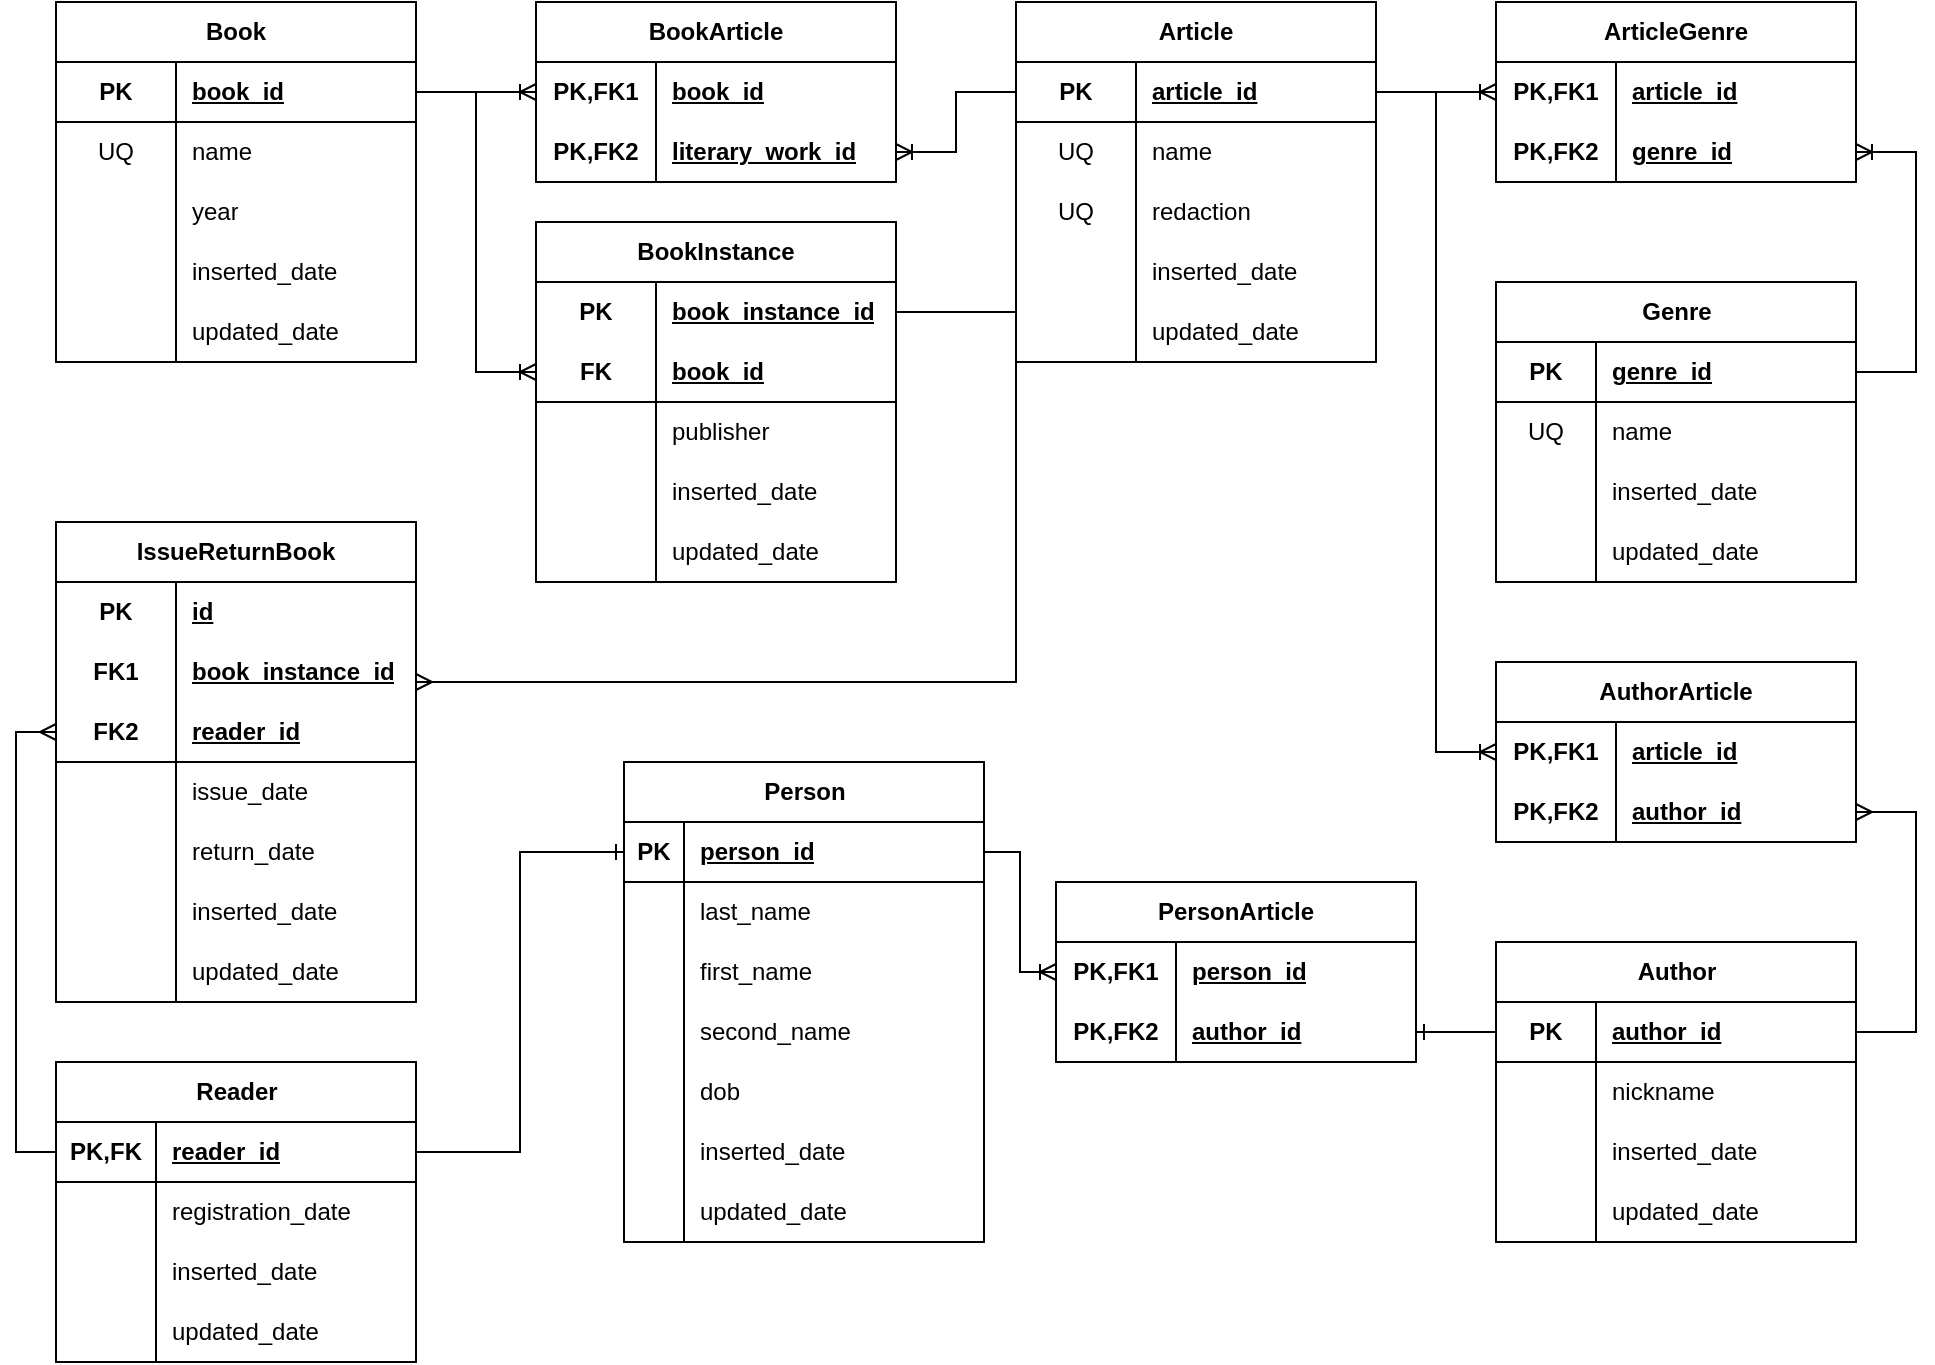 <mxfile version="28.1.0">
  <diagram name="Страница — 1" id="vvjDJzDQF_6mPash_1Mi">
    <mxGraphModel dx="718" dy="546" grid="1" gridSize="10" guides="1" tooltips="1" connect="1" arrows="1" fold="1" page="1" pageScale="1" pageWidth="827" pageHeight="1169" math="0" shadow="0">
      <root>
        <mxCell id="0" />
        <mxCell id="1" parent="0" />
        <mxCell id="BuUlfYx_uDsy4KsSKYfk-1" value="Book" style="shape=table;startSize=30;container=1;collapsible=1;childLayout=tableLayout;fixedRows=1;rowLines=0;fontStyle=1;align=center;resizeLast=1;html=1;whiteSpace=wrap;" parent="1" vertex="1">
          <mxGeometry x="40" y="80" width="180" height="180" as="geometry" />
        </mxCell>
        <mxCell id="BuUlfYx_uDsy4KsSKYfk-5" value="" style="shape=tableRow;horizontal=0;startSize=0;swimlaneHead=0;swimlaneBody=0;fillColor=none;collapsible=0;dropTarget=0;points=[[0,0.5],[1,0.5]];portConstraint=eastwest;top=0;left=0;right=0;bottom=1;html=1;" parent="BuUlfYx_uDsy4KsSKYfk-1" vertex="1">
          <mxGeometry y="30" width="180" height="30" as="geometry" />
        </mxCell>
        <mxCell id="BuUlfYx_uDsy4KsSKYfk-6" value="PK" style="shape=partialRectangle;connectable=0;fillColor=none;top=0;left=0;bottom=0;right=0;fontStyle=1;overflow=hidden;html=1;whiteSpace=wrap;" parent="BuUlfYx_uDsy4KsSKYfk-5" vertex="1">
          <mxGeometry width="60" height="30" as="geometry">
            <mxRectangle width="60" height="30" as="alternateBounds" />
          </mxGeometry>
        </mxCell>
        <mxCell id="BuUlfYx_uDsy4KsSKYfk-7" value="book_id" style="shape=partialRectangle;connectable=0;fillColor=none;top=0;left=0;bottom=0;right=0;align=left;spacingLeft=6;fontStyle=5;overflow=hidden;html=1;whiteSpace=wrap;" parent="BuUlfYx_uDsy4KsSKYfk-5" vertex="1">
          <mxGeometry x="60" width="120" height="30" as="geometry">
            <mxRectangle width="120" height="30" as="alternateBounds" />
          </mxGeometry>
        </mxCell>
        <mxCell id="BuUlfYx_uDsy4KsSKYfk-8" value="" style="shape=tableRow;horizontal=0;startSize=0;swimlaneHead=0;swimlaneBody=0;fillColor=none;collapsible=0;dropTarget=0;points=[[0,0.5],[1,0.5]];portConstraint=eastwest;top=0;left=0;right=0;bottom=0;html=1;" parent="BuUlfYx_uDsy4KsSKYfk-1" vertex="1">
          <mxGeometry y="60" width="180" height="30" as="geometry" />
        </mxCell>
        <mxCell id="BuUlfYx_uDsy4KsSKYfk-9" value="UQ" style="shape=partialRectangle;connectable=0;fillColor=none;top=0;left=0;bottom=0;right=0;editable=1;overflow=hidden;html=1;whiteSpace=wrap;" parent="BuUlfYx_uDsy4KsSKYfk-8" vertex="1">
          <mxGeometry width="60" height="30" as="geometry">
            <mxRectangle width="60" height="30" as="alternateBounds" />
          </mxGeometry>
        </mxCell>
        <mxCell id="BuUlfYx_uDsy4KsSKYfk-10" value="name" style="shape=partialRectangle;connectable=0;fillColor=none;top=0;left=0;bottom=0;right=0;align=left;spacingLeft=6;overflow=hidden;html=1;whiteSpace=wrap;" parent="BuUlfYx_uDsy4KsSKYfk-8" vertex="1">
          <mxGeometry x="60" width="120" height="30" as="geometry">
            <mxRectangle width="120" height="30" as="alternateBounds" />
          </mxGeometry>
        </mxCell>
        <mxCell id="BuUlfYx_uDsy4KsSKYfk-11" value="" style="shape=tableRow;horizontal=0;startSize=0;swimlaneHead=0;swimlaneBody=0;fillColor=none;collapsible=0;dropTarget=0;points=[[0,0.5],[1,0.5]];portConstraint=eastwest;top=0;left=0;right=0;bottom=0;html=1;" parent="BuUlfYx_uDsy4KsSKYfk-1" vertex="1">
          <mxGeometry y="90" width="180" height="30" as="geometry" />
        </mxCell>
        <mxCell id="BuUlfYx_uDsy4KsSKYfk-12" value="&lt;div style=&quot;background-color:#ffffff;padding:0px 0px 0px 2px;&quot;&gt;&lt;div style=&quot;color:#000000;background-color:#ffffff;font-family:&amp;quot;Consolas&amp;quot;;font-size:10pt;white-space:pre;&quot;&gt;&lt;p style=&quot;margin:0;&quot;&gt;&lt;span style=&quot;color:#800000;font-weight:bold;&quot;&gt;CREATE&lt;/span&gt; &lt;span style=&quot;color:#800000;font-weight:bold;&quot;&gt;PROCEDURE&lt;/span&gt; &lt;span style=&quot;color:#000080;font-weight:bold;&quot;&gt;&quot;library&quot;&lt;/span&gt;.&lt;span style=&quot;color:#000000;&quot;&gt;delete_person&lt;/span&gt;(&lt;span style=&quot;color:#000000;&quot;&gt;id&lt;/span&gt; &lt;span style=&quot;color:#000080;font-weight:bold;&quot;&gt;&quot;library&quot;&lt;/span&gt;.&lt;span style=&quot;color:#000000;&quot;&gt;persons&lt;/span&gt;.&lt;span style=&quot;color:#000000;&quot;&gt;person_id&lt;/span&gt;%&lt;span style=&quot;color:#800000;font-weight:bold;&quot;&gt;TYPE&lt;/span&gt;)&lt;/p&gt;&lt;p style=&quot;margin:0;&quot;&gt;&lt;span style=&quot;color:#800000;font-weight:bold;&quot;&gt;LANGUAGE&lt;/span&gt; &lt;span style=&quot;color:#000000;&quot;&gt;plpgsql&lt;/span&gt;&lt;/p&gt;&lt;p style=&quot;margin:0;&quot;&gt;&lt;span style=&quot;color:#800000;font-weight:bold;&quot;&gt;AS&lt;/span&gt; &lt;span style=&quot;color:#ff0000;font-weight:bold;&quot;&gt;$$&lt;/span&gt;&lt;/p&gt;&lt;p style=&quot;margin:0;&quot;&gt;&lt;span style=&quot;color:#800000;font-weight:bold;&quot;&gt;DECLARE&lt;/span&gt; &lt;span style=&quot;color:#000000;&quot;&gt;err_tables&lt;/span&gt; &lt;span style=&quot;color:#000080;font-weight:bold;&quot;&gt;VARCHAR&lt;/span&gt;&lt;span style=&quot;color:#ff0000;&quot;&gt;;&lt;/span&gt;&lt;/p&gt;&lt;p style=&quot;margin:0;&quot;&gt;&lt;br&gt;&lt;/p&gt;&lt;p style=&quot;margin:0;&quot;&gt;&lt;span style=&quot;white-space: pre;&quot;&gt;&amp;nbsp;&amp;nbsp;&amp;nbsp;&amp;nbsp;&lt;/span&gt;&lt;span style=&quot;color:#800000;font-weight:bold;&quot;&gt;BEGIN&lt;/span&gt;&lt;/p&gt;&lt;p style=&quot;margin:0;&quot;&gt;&lt;br&gt;&lt;/p&gt;&lt;p style=&quot;margin:0;&quot;&gt;&lt;span style=&quot;white-space: pre;&quot;&gt;&amp;nbsp;&amp;nbsp;&amp;nbsp;&amp;nbsp;&lt;/span&gt;&lt;span style=&quot;white-space: pre;&quot;&gt;&amp;nbsp;&amp;nbsp;&amp;nbsp;&amp;nbsp;&lt;/span&gt;&lt;span style=&quot;color:#800000;font-weight:bold;&quot;&gt;DELETE&lt;/span&gt; &lt;span style=&quot;color:#800000;font-weight:bold;&quot;&gt;FROM&lt;/span&gt; &lt;span style=&quot;color:#000080;font-weight:bold;&quot;&gt;&quot;library&quot;&lt;/span&gt;.&lt;span style=&quot;color:#000000;&quot;&gt;persons&lt;/span&gt; &lt;span style=&quot;color:#800000;font-weight:bold;&quot;&gt;WHERE&lt;/span&gt; &lt;span style=&quot;color:#000000;&quot;&gt;person_id&lt;/span&gt;=&lt;span style=&quot;color:#000000;&quot;&gt;id&lt;/span&gt;&lt;span style=&quot;color:#ff0000;&quot;&gt;;&lt;/span&gt;&lt;/p&gt;&lt;p style=&quot;margin:0;&quot;&gt;&lt;br&gt;&lt;/p&gt;&lt;p style=&quot;margin:0;&quot;&gt;&lt;span style=&quot;white-space: pre;&quot;&gt;&amp;nbsp;&amp;nbsp;&amp;nbsp;&amp;nbsp;&lt;/span&gt;&lt;span style=&quot;white-space: pre;&quot;&gt;&amp;nbsp;&amp;nbsp;&amp;nbsp;&amp;nbsp;&lt;/span&gt;&lt;span style=&quot;color:#800000;font-weight:bold;&quot;&gt;IF&lt;/span&gt; &lt;span style=&quot;color:#800000;font-weight:bold;&quot;&gt;NOT&lt;/span&gt; &lt;span style=&quot;color:#800000;font-weight:bold;&quot;&gt;FOUND&lt;/span&gt; &lt;span style=&quot;color:#800000;font-weight:bold;&quot;&gt;THEN&lt;/span&gt;&lt;/p&gt;&lt;p style=&quot;margin:0;&quot;&gt;&lt;span style=&quot;white-space: pre;&quot;&gt;&amp;nbsp;&amp;nbsp;&amp;nbsp;&amp;nbsp;&lt;/span&gt;&lt;span style=&quot;white-space: pre;&quot;&gt;&amp;nbsp;&amp;nbsp;&amp;nbsp;&amp;nbsp;&lt;/span&gt;&lt;span style=&quot;white-space: pre;&quot;&gt;&amp;nbsp;&amp;nbsp;&amp;nbsp;&amp;nbsp;&lt;/span&gt;&lt;span style=&quot;white-space: pre;&quot;&gt;&amp;nbsp;&amp;nbsp;&amp;nbsp;&amp;nbsp;&lt;/span&gt;&lt;span style=&quot;color:#800000;font-weight:bold;&quot;&gt;RAISE&lt;/span&gt; &lt;span style=&quot;color:#800000;font-weight:bold;&quot;&gt;EXCEPTION&lt;/span&gt; &lt;span style=&quot;color:#008000;&quot;&gt;&#39;Человек с ID % не найден&#39;&lt;/span&gt;, &lt;span style=&quot;color:#000000;&quot;&gt;id&lt;/span&gt;&lt;span style=&quot;color:#ff0000;&quot;&gt;;&lt;/span&gt;&lt;/p&gt;&lt;p style=&quot;margin:0;&quot;&gt;&lt;span style=&quot;white-space: pre;&quot;&gt;&amp;nbsp;&amp;nbsp;&amp;nbsp;&amp;nbsp;&lt;/span&gt;&lt;span style=&quot;white-space: pre;&quot;&gt;&amp;nbsp;&amp;nbsp;&amp;nbsp;&amp;nbsp;&lt;/span&gt;&lt;span style=&quot;white-space: pre;&quot;&gt;&amp;nbsp;&amp;nbsp;&amp;nbsp;&amp;nbsp;&lt;/span&gt;&lt;span style=&quot;color:#800000;font-weight:bold;&quot;&gt;END&lt;/span&gt; &lt;span style=&quot;color:#800000;font-weight:bold;&quot;&gt;IF&lt;/span&gt;&lt;span style=&quot;color:#ff0000;&quot;&gt;;&lt;/span&gt;&lt;/p&gt;&lt;p style=&quot;margin:0;&quot;&gt;&lt;br&gt;&lt;/p&gt;&lt;p style=&quot;margin:0;&quot;&gt;&lt;span style=&quot;white-space: pre;&quot;&gt;&amp;nbsp;&amp;nbsp;&amp;nbsp;&amp;nbsp;&lt;/span&gt;&lt;span style=&quot;white-space: pre;&quot;&gt;&amp;nbsp;&amp;nbsp;&amp;nbsp;&amp;nbsp;&lt;/span&gt;&lt;span style=&quot;color:#800000;font-weight:bold;&quot;&gt;EXCEPTION&lt;/span&gt;&lt;/p&gt;&lt;p style=&quot;margin:0;&quot;&gt;&lt;span style=&quot;white-space: pre;&quot;&gt;&amp;nbsp;&amp;nbsp;&amp;nbsp;&amp;nbsp;&lt;/span&gt;&lt;span style=&quot;white-space: pre;&quot;&gt;&amp;nbsp;&amp;nbsp;&amp;nbsp;&amp;nbsp;&lt;/span&gt;&lt;span style=&quot;white-space: pre;&quot;&gt;&amp;nbsp;&amp;nbsp;&amp;nbsp;&amp;nbsp;&lt;/span&gt;&lt;span style=&quot;color:#800000;font-weight:bold;&quot;&gt;WHEN&lt;/span&gt; &lt;span style=&quot;color:#000000;&quot;&gt;foreign_key_violation&lt;/span&gt; &lt;span style=&quot;color:#800000;font-weight:bold;&quot;&gt;THEN&lt;/span&gt;&lt;/p&gt;&lt;p style=&quot;margin:0;&quot;&gt;&lt;br&gt;&lt;/p&gt;&lt;p style=&quot;margin:0;&quot;&gt;&lt;span style=&quot;white-space: pre;&quot;&gt;&amp;nbsp;&amp;nbsp;&amp;nbsp;&amp;nbsp;&lt;/span&gt;&lt;span style=&quot;white-space: pre;&quot;&gt;&amp;nbsp;&amp;nbsp;&amp;nbsp;&amp;nbsp;&lt;/span&gt;&lt;span style=&quot;white-space: pre;&quot;&gt;&amp;nbsp;&amp;nbsp;&amp;nbsp;&amp;nbsp;&lt;/span&gt;&lt;span style=&quot;white-space: pre;&quot;&gt;&amp;nbsp;&amp;nbsp;&amp;nbsp;&amp;nbsp;&lt;/span&gt;&lt;span style=&quot;color:#800000;font-weight:bold;&quot;&gt;SELECT&lt;/span&gt;&lt;/p&gt;&lt;p style=&quot;margin:0;&quot;&gt;&lt;span style=&quot;white-space: pre;&quot;&gt;&amp;nbsp;&amp;nbsp;&amp;nbsp;&amp;nbsp;&lt;/span&gt;&lt;span style=&quot;white-space: pre;&quot;&gt;&amp;nbsp;&amp;nbsp;&amp;nbsp;&amp;nbsp;&lt;/span&gt;&lt;span style=&quot;white-space: pre;&quot;&gt;&amp;nbsp;&amp;nbsp;&amp;nbsp;&amp;nbsp;&lt;/span&gt;&lt;span style=&quot;white-space: pre;&quot;&gt;&amp;nbsp;&amp;nbsp;&amp;nbsp;&amp;nbsp;&lt;/span&gt;&lt;span style=&quot;white-space: pre;&quot;&gt;&amp;nbsp;&amp;nbsp;&amp;nbsp;&amp;nbsp;&lt;/span&gt;&lt;span style=&quot;color:#000080;font-weight:bold;&quot;&gt;STRING_AGG&lt;/span&gt;(&lt;span style=&quot;color:#000080;font-weight:bold;&quot;&gt;CONCAT&lt;/span&gt;(&lt;span style=&quot;color:#000000;&quot;&gt;tc&lt;/span&gt;.&lt;span style=&quot;color:#000000;&quot;&gt;table_schema&lt;/span&gt;, &lt;span style=&quot;color:#008000;&quot;&gt;&#39;.&#39;&lt;/span&gt;, &lt;span style=&quot;color:#000000;&quot;&gt;tc&lt;/span&gt;.&lt;span style=&quot;color:#000000;&quot;&gt;table_name&lt;/span&gt;), &lt;span style=&quot;color:#008000;&quot;&gt;&#39;, &#39;&lt;/span&gt;) &lt;span style=&quot;color:#800000;font-weight:bold;&quot;&gt;INTO&lt;/span&gt; &lt;span style=&quot;color:#000000;&quot;&gt;err_tables&lt;/span&gt;&lt;/p&gt;&lt;p style=&quot;margin:0;&quot;&gt;&lt;span style=&quot;white-space: pre;&quot;&gt;&amp;nbsp;&amp;nbsp;&amp;nbsp;&amp;nbsp;&lt;/span&gt;&lt;span style=&quot;white-space: pre;&quot;&gt;&amp;nbsp;&amp;nbsp;&amp;nbsp;&amp;nbsp;&lt;/span&gt;&lt;span style=&quot;white-space: pre;&quot;&gt;&amp;nbsp;&amp;nbsp;&amp;nbsp;&amp;nbsp;&lt;/span&gt;&lt;span style=&quot;white-space: pre;&quot;&gt;&amp;nbsp;&amp;nbsp;&amp;nbsp;&amp;nbsp;&lt;/span&gt;&lt;span style=&quot;color:#800000;font-weight:bold;&quot;&gt;FROM&lt;/span&gt;&lt;/p&gt;&lt;p style=&quot;margin:0;&quot;&gt;&lt;span style=&quot;white-space: pre;&quot;&gt;&amp;nbsp;&amp;nbsp;&amp;nbsp;&amp;nbsp;&lt;/span&gt;&lt;span style=&quot;white-space: pre;&quot;&gt;&amp;nbsp;&amp;nbsp;&amp;nbsp;&amp;nbsp;&lt;/span&gt;&lt;span style=&quot;white-space: pre;&quot;&gt;&amp;nbsp;&amp;nbsp;&amp;nbsp;&amp;nbsp;&lt;/span&gt;&lt;span style=&quot;white-space: pre;&quot;&gt;&amp;nbsp;&amp;nbsp;&amp;nbsp;&amp;nbsp;&lt;/span&gt;&lt;span style=&quot;white-space: pre;&quot;&gt;&amp;nbsp;&amp;nbsp;&amp;nbsp;&amp;nbsp;&lt;/span&gt;&lt;span style=&quot;color:#000000;&quot;&gt;information_schema&lt;/span&gt;.&lt;span style=&quot;color:#000000;&quot;&gt;table_constraints&lt;/span&gt; &lt;span style=&quot;color:#000000;&quot;&gt;tc&lt;/span&gt;&lt;/p&gt;&lt;p style=&quot;margin:0;&quot;&gt;&lt;span style=&quot;white-space: pre;&quot;&gt;&amp;nbsp;&amp;nbsp;&amp;nbsp;&amp;nbsp;&lt;/span&gt;&lt;span style=&quot;white-space: pre;&quot;&gt;&amp;nbsp;&amp;nbsp;&amp;nbsp;&amp;nbsp;&lt;/span&gt;&lt;span style=&quot;white-space: pre;&quot;&gt;&amp;nbsp;&amp;nbsp;&amp;nbsp;&amp;nbsp;&lt;/span&gt;&lt;span style=&quot;white-space: pre;&quot;&gt;&amp;nbsp;&amp;nbsp;&amp;nbsp;&amp;nbsp;&lt;/span&gt;&lt;span style=&quot;color:#800000;font-weight:bold;&quot;&gt;JOIN&lt;/span&gt;&lt;/p&gt;&lt;p style=&quot;margin:0;&quot;&gt;&lt;span style=&quot;white-space: pre;&quot;&gt;&amp;nbsp;&amp;nbsp;&amp;nbsp;&amp;nbsp;&lt;/span&gt;&lt;span style=&quot;white-space: pre;&quot;&gt;&amp;nbsp;&amp;nbsp;&amp;nbsp;&amp;nbsp;&lt;/span&gt;&lt;span style=&quot;white-space: pre;&quot;&gt;&amp;nbsp;&amp;nbsp;&amp;nbsp;&amp;nbsp;&lt;/span&gt;&lt;span style=&quot;white-space: pre;&quot;&gt;&amp;nbsp;&amp;nbsp;&amp;nbsp;&amp;nbsp;&lt;/span&gt;&lt;span style=&quot;white-space: pre;&quot;&gt;&amp;nbsp;&amp;nbsp;&amp;nbsp;&amp;nbsp;&lt;/span&gt;&lt;span style=&quot;color:#000000;&quot;&gt;information_schema&lt;/span&gt;.&lt;span style=&quot;color:#000000;&quot;&gt;constraint_column_usage&lt;/span&gt; &lt;span style=&quot;color:#000000;&quot;&gt;ccu&lt;/span&gt; &lt;span style=&quot;color:#800000;font-weight:bold;&quot;&gt;ON&lt;/span&gt; &lt;span style=&quot;color:#000000;&quot;&gt;ccu&lt;/span&gt;.&lt;span style=&quot;color:#000000;&quot;&gt;constraint_name&lt;/span&gt; = &lt;span style=&quot;color:#000000;&quot;&gt;tc&lt;/span&gt;.&lt;span style=&quot;color:#000000;&quot;&gt;constraint_name&lt;/span&gt;&lt;/p&gt;&lt;p style=&quot;margin:0;&quot;&gt;&lt;span style=&quot;white-space: pre;&quot;&gt;&amp;nbsp;&amp;nbsp;&amp;nbsp;&amp;nbsp;&lt;/span&gt;&lt;span style=&quot;white-space: pre;&quot;&gt;&amp;nbsp;&amp;nbsp;&amp;nbsp;&amp;nbsp;&lt;/span&gt;&lt;span style=&quot;white-space: pre;&quot;&gt;&amp;nbsp;&amp;nbsp;&amp;nbsp;&amp;nbsp;&lt;/span&gt;&lt;span style=&quot;white-space: pre;&quot;&gt;&amp;nbsp;&amp;nbsp;&amp;nbsp;&amp;nbsp;&lt;/span&gt;&lt;span style=&quot;color:#800000;font-weight:bold;&quot;&gt;WHERE&lt;/span&gt;&lt;/p&gt;&lt;p style=&quot;margin:0;&quot;&gt;&lt;span style=&quot;white-space: pre;&quot;&gt;&amp;nbsp;&amp;nbsp;&amp;nbsp;&amp;nbsp;&lt;/span&gt;&lt;span style=&quot;white-space: pre;&quot;&gt;&amp;nbsp;&amp;nbsp;&amp;nbsp;&amp;nbsp;&lt;/span&gt;&lt;span style=&quot;white-space: pre;&quot;&gt;&amp;nbsp;&amp;nbsp;&amp;nbsp;&amp;nbsp;&lt;/span&gt;&lt;span style=&quot;white-space: pre;&quot;&gt;&amp;nbsp;&amp;nbsp;&amp;nbsp;&amp;nbsp;&lt;/span&gt;&lt;span style=&quot;white-space: pre;&quot;&gt;&amp;nbsp;&amp;nbsp;&amp;nbsp;&amp;nbsp;&lt;/span&gt;&lt;span style=&quot;color:#000000;&quot;&gt;tc&lt;/span&gt;.&lt;span style=&quot;color:#000000;&quot;&gt;constraint_type&lt;/span&gt; = &lt;span style=&quot;color:#008000;&quot;&gt;&#39;FOREIGN KEY&#39;&lt;/span&gt;&lt;/p&gt;&lt;p style=&quot;margin:0;&quot;&gt;&lt;span style=&quot;white-space: pre;&quot;&gt;&amp;nbsp;&amp;nbsp;&amp;nbsp;&amp;nbsp;&lt;/span&gt;&lt;span style=&quot;white-space: pre;&quot;&gt;&amp;nbsp;&amp;nbsp;&amp;nbsp;&amp;nbsp;&lt;/span&gt;&lt;span style=&quot;white-space: pre;&quot;&gt;&amp;nbsp;&amp;nbsp;&amp;nbsp;&amp;nbsp;&lt;/span&gt;&lt;span style=&quot;white-space: pre;&quot;&gt;&amp;nbsp;&amp;nbsp;&amp;nbsp;&amp;nbsp;&lt;/span&gt;&lt;span style=&quot;white-space: pre;&quot;&gt;&amp;nbsp;&amp;nbsp;&amp;nbsp;&amp;nbsp;&lt;/span&gt;&lt;span style=&quot;color:#800000;font-weight:bold;&quot;&gt;AND&lt;/span&gt; &lt;span style=&quot;color:#000000;&quot;&gt;ccu&lt;/span&gt;.&lt;span style=&quot;color:#000000;&quot;&gt;table_name&lt;/span&gt; = &lt;span style=&quot;color:#008000;&quot;&gt;&#39;persons&#39;&lt;/span&gt;&lt;/p&gt;&lt;p style=&quot;margin:0;&quot;&gt;&lt;span style=&quot;white-space: pre;&quot;&gt;&amp;nbsp;&amp;nbsp;&amp;nbsp;&amp;nbsp;&lt;/span&gt;&lt;span style=&quot;white-space: pre;&quot;&gt;&amp;nbsp;&amp;nbsp;&amp;nbsp;&amp;nbsp;&lt;/span&gt;&lt;span style=&quot;white-space: pre;&quot;&gt;&amp;nbsp;&amp;nbsp;&amp;nbsp;&amp;nbsp;&lt;/span&gt;&lt;span style=&quot;white-space: pre;&quot;&gt;&amp;nbsp;&amp;nbsp;&amp;nbsp;&amp;nbsp;&lt;/span&gt;&lt;span style=&quot;white-space: pre;&quot;&gt;&amp;nbsp;&amp;nbsp;&amp;nbsp;&amp;nbsp;&lt;/span&gt;&lt;span style=&quot;color:#800000;font-weight:bold;&quot;&gt;AND&lt;/span&gt; &lt;span style=&quot;color:#000000;&quot;&gt;ccu&lt;/span&gt;.&lt;span style=&quot;color:#000000;&quot;&gt;table_schema&lt;/span&gt; = &lt;span style=&quot;color:#008000;&quot;&gt;&#39;library&#39;&lt;/span&gt;&lt;span style=&quot;color:#ff0000;&quot;&gt;;&lt;/span&gt;&lt;/p&gt;&lt;p style=&quot;margin:0;&quot;&gt;&lt;br&gt;&lt;/p&gt;&lt;p style=&quot;margin:0;&quot;&gt;&lt;span style=&quot;white-space: pre;&quot;&gt;&amp;nbsp;&amp;nbsp;&amp;nbsp;&amp;nbsp;&lt;/span&gt;&lt;span style=&quot;white-space: pre;&quot;&gt;&amp;nbsp;&amp;nbsp;&amp;nbsp;&amp;nbsp;&lt;/span&gt;&lt;span style=&quot;white-space: pre;&quot;&gt;&amp;nbsp;&amp;nbsp;&amp;nbsp;&amp;nbsp;&lt;/span&gt;&lt;span style=&quot;white-space: pre;&quot;&gt;&amp;nbsp;&amp;nbsp;&amp;nbsp;&amp;nbsp;&lt;/span&gt;&lt;span style=&quot;color:#800000;font-weight:bold;&quot;&gt;RAISE&lt;/span&gt; &lt;span style=&quot;color:#800000;font-weight:bold;&quot;&gt;EXCEPTION&lt;/span&gt; &lt;span style=&quot;color:#008000;&quot;&gt;&#39;Невозможно удалить запись, так как существуют ссылки на данный айди - (%). Проверьте таблицы (%). Сначала удалите записи из этих таблиц.&#39;&lt;/span&gt;, &lt;span style=&quot;color:#000000;&quot;&gt;id&lt;/span&gt;, &lt;span style=&quot;color:#000000;&quot;&gt;err_tables&lt;/span&gt;&lt;span style=&quot;color:#ff0000;&quot;&gt;;&lt;/span&gt;&lt;/p&gt;&lt;p style=&quot;margin:0;&quot;&gt;&lt;span style=&quot;white-space: pre;&quot;&gt;&amp;nbsp;&amp;nbsp;&amp;nbsp;&amp;nbsp;&lt;/span&gt;&lt;span style=&quot;white-space: pre;&quot;&gt;&amp;nbsp;&amp;nbsp;&amp;nbsp;&amp;nbsp;&lt;/span&gt;&lt;span style=&quot;white-space: pre;&quot;&gt;&amp;nbsp;&amp;nbsp;&amp;nbsp;&amp;nbsp;&lt;/span&gt;&lt;span style=&quot;color:#800000;font-weight:bold;&quot;&gt;WHEN&lt;/span&gt; &lt;span style=&quot;color:#800000;font-weight:bold;&quot;&gt;OTHERS&lt;/span&gt; &lt;span style=&quot;color:#800000;font-weight:bold;&quot;&gt;THEN&lt;/span&gt;&lt;/p&gt;&lt;p style=&quot;margin:0;&quot;&gt;&lt;span style=&quot;white-space: pre;&quot;&gt;&amp;nbsp;&amp;nbsp;&amp;nbsp;&amp;nbsp;&lt;/span&gt;&lt;span style=&quot;white-space: pre;&quot;&gt;&amp;nbsp;&amp;nbsp;&amp;nbsp;&amp;nbsp;&lt;/span&gt;&lt;span style=&quot;white-space: pre;&quot;&gt;&amp;nbsp;&amp;nbsp;&amp;nbsp;&amp;nbsp;&lt;/span&gt;&lt;span style=&quot;white-space: pre;&quot;&gt;&amp;nbsp;&amp;nbsp;&amp;nbsp;&amp;nbsp;&lt;/span&gt;&lt;span style=&quot;color:#800000;font-weight:bold;&quot;&gt;RAISE&lt;/span&gt; &lt;span style=&quot;color:#800000;font-weight:bold;&quot;&gt;NOTICE&lt;/span&gt; &lt;span style=&quot;color:#008000;&quot;&gt;&#39;При удалении записи для person_id = % в таблице library.persons возникла ошибка : % - %&#39;&lt;/span&gt;, &lt;span style=&quot;color:#000000;&quot;&gt;id&lt;/span&gt;, &lt;span style=&quot;color:#800000;font-weight:bold;&quot;&gt;SQLSTATE&lt;/span&gt;, &lt;span style=&quot;color:#800000;font-weight:bold;&quot;&gt;SQLERRM&lt;/span&gt;&lt;span style=&quot;color:#ff0000;&quot;&gt;;&lt;/span&gt;&lt;/p&gt;&lt;p style=&quot;margin:0;&quot;&gt;&lt;span style=&quot;white-space: pre;&quot;&gt;&amp;nbsp;&amp;nbsp;&amp;nbsp;&amp;nbsp;&lt;/span&gt;&lt;span style=&quot;white-space: pre;&quot;&gt;&amp;nbsp;&amp;nbsp;&amp;nbsp;&amp;nbsp;&lt;/span&gt;&lt;span style=&quot;white-space: pre;&quot;&gt;&amp;nbsp;&amp;nbsp;&amp;nbsp;&amp;nbsp;&lt;/span&gt;&lt;span style=&quot;white-space: pre;&quot;&gt;&amp;nbsp;&amp;nbsp;&amp;nbsp;&amp;nbsp;&lt;/span&gt;&lt;span style=&quot;color:#800000;font-weight:bold;&quot;&gt;RAISE&lt;/span&gt;&lt;span style=&quot;color:#ff0000;&quot;&gt;;&lt;/span&gt;&lt;/p&gt;&lt;p style=&quot;margin:0;&quot;&gt;&lt;span style=&quot;white-space: pre;&quot;&gt;&amp;nbsp;&amp;nbsp;&amp;nbsp;&amp;nbsp;&lt;/span&gt;&lt;span style=&quot;color:#800000;font-weight:bold;&quot;&gt;END&lt;/span&gt;&lt;span style=&quot;color:#ff0000;&quot;&gt;;&lt;/span&gt;&lt;/p&gt;&lt;p style=&quot;margin:0;&quot;&gt;&lt;span style=&quot;color:#ff0000;font-weight:bold;&quot;&gt;$$&lt;/span&gt;&lt;span style=&quot;color:#ff0000;&quot;&gt;;&lt;/span&gt;&lt;/p&gt;&lt;/div&gt;&lt;/div&gt;" style="shape=partialRectangle;connectable=0;fillColor=none;top=0;left=0;bottom=0;right=0;editable=1;overflow=hidden;html=1;whiteSpace=wrap;" parent="BuUlfYx_uDsy4KsSKYfk-11" vertex="1">
          <mxGeometry width="60" height="30" as="geometry">
            <mxRectangle width="60" height="30" as="alternateBounds" />
          </mxGeometry>
        </mxCell>
        <mxCell id="BuUlfYx_uDsy4KsSKYfk-13" value="year" style="shape=partialRectangle;connectable=0;fillColor=none;top=0;left=0;bottom=0;right=0;align=left;spacingLeft=6;overflow=hidden;html=1;whiteSpace=wrap;" parent="BuUlfYx_uDsy4KsSKYfk-11" vertex="1">
          <mxGeometry x="60" width="120" height="30" as="geometry">
            <mxRectangle width="120" height="30" as="alternateBounds" />
          </mxGeometry>
        </mxCell>
        <mxCell id="Wkm1GxqfkDMf_5__l2i3-4" value="" style="shape=tableRow;horizontal=0;startSize=0;swimlaneHead=0;swimlaneBody=0;fillColor=none;collapsible=0;dropTarget=0;points=[[0,0.5],[1,0.5]];portConstraint=eastwest;top=0;left=0;right=0;bottom=0;html=1;" vertex="1" parent="BuUlfYx_uDsy4KsSKYfk-1">
          <mxGeometry y="120" width="180" height="30" as="geometry" />
        </mxCell>
        <mxCell id="Wkm1GxqfkDMf_5__l2i3-5" value="&lt;div style=&quot;background-color:#ffffff;padding:0px 0px 0px 2px;&quot;&gt;&lt;div style=&quot;color:#000000;background-color:#ffffff;font-family:&amp;quot;Consolas&amp;quot;;font-size:10pt;white-space:pre;&quot;&gt;&lt;p style=&quot;margin:0;&quot;&gt;&lt;span style=&quot;color:#800000;font-weight:bold;&quot;&gt;CREATE&lt;/span&gt; &lt;span style=&quot;color:#800000;font-weight:bold;&quot;&gt;PROCEDURE&lt;/span&gt; &lt;span style=&quot;color:#000080;font-weight:bold;&quot;&gt;&quot;library&quot;&lt;/span&gt;.&lt;span style=&quot;color:#000000;&quot;&gt;delete_person&lt;/span&gt;(&lt;span style=&quot;color:#000000;&quot;&gt;id&lt;/span&gt; &lt;span style=&quot;color:#000080;font-weight:bold;&quot;&gt;&quot;library&quot;&lt;/span&gt;.&lt;span style=&quot;color:#000000;&quot;&gt;persons&lt;/span&gt;.&lt;span style=&quot;color:#000000;&quot;&gt;person_id&lt;/span&gt;%&lt;span style=&quot;color:#800000;font-weight:bold;&quot;&gt;TYPE&lt;/span&gt;)&lt;/p&gt;&lt;p style=&quot;margin:0;&quot;&gt;&lt;span style=&quot;color:#800000;font-weight:bold;&quot;&gt;LANGUAGE&lt;/span&gt; &lt;span style=&quot;color:#000000;&quot;&gt;plpgsql&lt;/span&gt;&lt;/p&gt;&lt;p style=&quot;margin:0;&quot;&gt;&lt;span style=&quot;color:#800000;font-weight:bold;&quot;&gt;AS&lt;/span&gt; &lt;span style=&quot;color:#ff0000;font-weight:bold;&quot;&gt;$$&lt;/span&gt;&lt;/p&gt;&lt;p style=&quot;margin:0;&quot;&gt;&lt;span style=&quot;color:#800000;font-weight:bold;&quot;&gt;DECLARE&lt;/span&gt; &lt;span style=&quot;color:#000000;&quot;&gt;err_tables&lt;/span&gt; &lt;span style=&quot;color:#000080;font-weight:bold;&quot;&gt;VARCHAR&lt;/span&gt;&lt;span style=&quot;color:#ff0000;&quot;&gt;;&lt;/span&gt;&lt;/p&gt;&lt;p style=&quot;margin:0;&quot;&gt;&lt;br&gt;&lt;/p&gt;&lt;p style=&quot;margin:0;&quot;&gt;&lt;span style=&quot;white-space: pre;&quot;&gt;&amp;nbsp;&amp;nbsp;&amp;nbsp;&amp;nbsp;&lt;/span&gt;&lt;span style=&quot;color:#800000;font-weight:bold;&quot;&gt;BEGIN&lt;/span&gt;&lt;/p&gt;&lt;p style=&quot;margin:0;&quot;&gt;&lt;br&gt;&lt;/p&gt;&lt;p style=&quot;margin:0;&quot;&gt;&lt;span style=&quot;white-space: pre;&quot;&gt;&amp;nbsp;&amp;nbsp;&amp;nbsp;&amp;nbsp;&lt;/span&gt;&lt;span style=&quot;white-space: pre;&quot;&gt;&amp;nbsp;&amp;nbsp;&amp;nbsp;&amp;nbsp;&lt;/span&gt;&lt;span style=&quot;color:#800000;font-weight:bold;&quot;&gt;DELETE&lt;/span&gt; &lt;span style=&quot;color:#800000;font-weight:bold;&quot;&gt;FROM&lt;/span&gt; &lt;span style=&quot;color:#000080;font-weight:bold;&quot;&gt;&quot;library&quot;&lt;/span&gt;.&lt;span style=&quot;color:#000000;&quot;&gt;persons&lt;/span&gt; &lt;span style=&quot;color:#800000;font-weight:bold;&quot;&gt;WHERE&lt;/span&gt; &lt;span style=&quot;color:#000000;&quot;&gt;person_id&lt;/span&gt;=&lt;span style=&quot;color:#000000;&quot;&gt;id&lt;/span&gt;&lt;span style=&quot;color:#ff0000;&quot;&gt;;&lt;/span&gt;&lt;/p&gt;&lt;p style=&quot;margin:0;&quot;&gt;&lt;br&gt;&lt;/p&gt;&lt;p style=&quot;margin:0;&quot;&gt;&lt;span style=&quot;white-space: pre;&quot;&gt;&amp;nbsp;&amp;nbsp;&amp;nbsp;&amp;nbsp;&lt;/span&gt;&lt;span style=&quot;white-space: pre;&quot;&gt;&amp;nbsp;&amp;nbsp;&amp;nbsp;&amp;nbsp;&lt;/span&gt;&lt;span style=&quot;color:#800000;font-weight:bold;&quot;&gt;IF&lt;/span&gt; &lt;span style=&quot;color:#800000;font-weight:bold;&quot;&gt;NOT&lt;/span&gt; &lt;span style=&quot;color:#800000;font-weight:bold;&quot;&gt;FOUND&lt;/span&gt; &lt;span style=&quot;color:#800000;font-weight:bold;&quot;&gt;THEN&lt;/span&gt;&lt;/p&gt;&lt;p style=&quot;margin:0;&quot;&gt;&lt;span style=&quot;white-space: pre;&quot;&gt;&amp;nbsp;&amp;nbsp;&amp;nbsp;&amp;nbsp;&lt;/span&gt;&lt;span style=&quot;white-space: pre;&quot;&gt;&amp;nbsp;&amp;nbsp;&amp;nbsp;&amp;nbsp;&lt;/span&gt;&lt;span style=&quot;white-space: pre;&quot;&gt;&amp;nbsp;&amp;nbsp;&amp;nbsp;&amp;nbsp;&lt;/span&gt;&lt;span style=&quot;white-space: pre;&quot;&gt;&amp;nbsp;&amp;nbsp;&amp;nbsp;&amp;nbsp;&lt;/span&gt;&lt;span style=&quot;color:#800000;font-weight:bold;&quot;&gt;RAISE&lt;/span&gt; &lt;span style=&quot;color:#800000;font-weight:bold;&quot;&gt;EXCEPTION&lt;/span&gt; &lt;span style=&quot;color:#008000;&quot;&gt;&#39;Человек с ID % не найден&#39;&lt;/span&gt;, &lt;span style=&quot;color:#000000;&quot;&gt;id&lt;/span&gt;&lt;span style=&quot;color:#ff0000;&quot;&gt;;&lt;/span&gt;&lt;/p&gt;&lt;p style=&quot;margin:0;&quot;&gt;&lt;span style=&quot;white-space: pre;&quot;&gt;&amp;nbsp;&amp;nbsp;&amp;nbsp;&amp;nbsp;&lt;/span&gt;&lt;span style=&quot;white-space: pre;&quot;&gt;&amp;nbsp;&amp;nbsp;&amp;nbsp;&amp;nbsp;&lt;/span&gt;&lt;span style=&quot;white-space: pre;&quot;&gt;&amp;nbsp;&amp;nbsp;&amp;nbsp;&amp;nbsp;&lt;/span&gt;&lt;span style=&quot;color:#800000;font-weight:bold;&quot;&gt;END&lt;/span&gt; &lt;span style=&quot;color:#800000;font-weight:bold;&quot;&gt;IF&lt;/span&gt;&lt;span style=&quot;color:#ff0000;&quot;&gt;;&lt;/span&gt;&lt;/p&gt;&lt;p style=&quot;margin:0;&quot;&gt;&lt;br&gt;&lt;/p&gt;&lt;p style=&quot;margin:0;&quot;&gt;&lt;span style=&quot;white-space: pre;&quot;&gt;&amp;nbsp;&amp;nbsp;&amp;nbsp;&amp;nbsp;&lt;/span&gt;&lt;span style=&quot;white-space: pre;&quot;&gt;&amp;nbsp;&amp;nbsp;&amp;nbsp;&amp;nbsp;&lt;/span&gt;&lt;span style=&quot;color:#800000;font-weight:bold;&quot;&gt;EXCEPTION&lt;/span&gt;&lt;/p&gt;&lt;p style=&quot;margin:0;&quot;&gt;&lt;span style=&quot;white-space: pre;&quot;&gt;&amp;nbsp;&amp;nbsp;&amp;nbsp;&amp;nbsp;&lt;/span&gt;&lt;span style=&quot;white-space: pre;&quot;&gt;&amp;nbsp;&amp;nbsp;&amp;nbsp;&amp;nbsp;&lt;/span&gt;&lt;span style=&quot;white-space: pre;&quot;&gt;&amp;nbsp;&amp;nbsp;&amp;nbsp;&amp;nbsp;&lt;/span&gt;&lt;span style=&quot;color:#800000;font-weight:bold;&quot;&gt;WHEN&lt;/span&gt; &lt;span style=&quot;color:#000000;&quot;&gt;foreign_key_violation&lt;/span&gt; &lt;span style=&quot;color:#800000;font-weight:bold;&quot;&gt;THEN&lt;/span&gt;&lt;/p&gt;&lt;p style=&quot;margin:0;&quot;&gt;&lt;br&gt;&lt;/p&gt;&lt;p style=&quot;margin:0;&quot;&gt;&lt;span style=&quot;white-space: pre;&quot;&gt;&amp;nbsp;&amp;nbsp;&amp;nbsp;&amp;nbsp;&lt;/span&gt;&lt;span style=&quot;white-space: pre;&quot;&gt;&amp;nbsp;&amp;nbsp;&amp;nbsp;&amp;nbsp;&lt;/span&gt;&lt;span style=&quot;white-space: pre;&quot;&gt;&amp;nbsp;&amp;nbsp;&amp;nbsp;&amp;nbsp;&lt;/span&gt;&lt;span style=&quot;white-space: pre;&quot;&gt;&amp;nbsp;&amp;nbsp;&amp;nbsp;&amp;nbsp;&lt;/span&gt;&lt;span style=&quot;color:#800000;font-weight:bold;&quot;&gt;SELECT&lt;/span&gt;&lt;/p&gt;&lt;p style=&quot;margin:0;&quot;&gt;&lt;span style=&quot;white-space: pre;&quot;&gt;&amp;nbsp;&amp;nbsp;&amp;nbsp;&amp;nbsp;&lt;/span&gt;&lt;span style=&quot;white-space: pre;&quot;&gt;&amp;nbsp;&amp;nbsp;&amp;nbsp;&amp;nbsp;&lt;/span&gt;&lt;span style=&quot;white-space: pre;&quot;&gt;&amp;nbsp;&amp;nbsp;&amp;nbsp;&amp;nbsp;&lt;/span&gt;&lt;span style=&quot;white-space: pre;&quot;&gt;&amp;nbsp;&amp;nbsp;&amp;nbsp;&amp;nbsp;&lt;/span&gt;&lt;span style=&quot;white-space: pre;&quot;&gt;&amp;nbsp;&amp;nbsp;&amp;nbsp;&amp;nbsp;&lt;/span&gt;&lt;span style=&quot;color:#000080;font-weight:bold;&quot;&gt;STRING_AGG&lt;/span&gt;(&lt;span style=&quot;color:#000080;font-weight:bold;&quot;&gt;CONCAT&lt;/span&gt;(&lt;span style=&quot;color:#000000;&quot;&gt;tc&lt;/span&gt;.&lt;span style=&quot;color:#000000;&quot;&gt;table_schema&lt;/span&gt;, &lt;span style=&quot;color:#008000;&quot;&gt;&#39;.&#39;&lt;/span&gt;, &lt;span style=&quot;color:#000000;&quot;&gt;tc&lt;/span&gt;.&lt;span style=&quot;color:#000000;&quot;&gt;table_name&lt;/span&gt;), &lt;span style=&quot;color:#008000;&quot;&gt;&#39;, &#39;&lt;/span&gt;) &lt;span style=&quot;color:#800000;font-weight:bold;&quot;&gt;INTO&lt;/span&gt; &lt;span style=&quot;color:#000000;&quot;&gt;err_tables&lt;/span&gt;&lt;/p&gt;&lt;p style=&quot;margin:0;&quot;&gt;&lt;span style=&quot;white-space: pre;&quot;&gt;&amp;nbsp;&amp;nbsp;&amp;nbsp;&amp;nbsp;&lt;/span&gt;&lt;span style=&quot;white-space: pre;&quot;&gt;&amp;nbsp;&amp;nbsp;&amp;nbsp;&amp;nbsp;&lt;/span&gt;&lt;span style=&quot;white-space: pre;&quot;&gt;&amp;nbsp;&amp;nbsp;&amp;nbsp;&amp;nbsp;&lt;/span&gt;&lt;span style=&quot;white-space: pre;&quot;&gt;&amp;nbsp;&amp;nbsp;&amp;nbsp;&amp;nbsp;&lt;/span&gt;&lt;span style=&quot;color:#800000;font-weight:bold;&quot;&gt;FROM&lt;/span&gt;&lt;/p&gt;&lt;p style=&quot;margin:0;&quot;&gt;&lt;span style=&quot;white-space: pre;&quot;&gt;&amp;nbsp;&amp;nbsp;&amp;nbsp;&amp;nbsp;&lt;/span&gt;&lt;span style=&quot;white-space: pre;&quot;&gt;&amp;nbsp;&amp;nbsp;&amp;nbsp;&amp;nbsp;&lt;/span&gt;&lt;span style=&quot;white-space: pre;&quot;&gt;&amp;nbsp;&amp;nbsp;&amp;nbsp;&amp;nbsp;&lt;/span&gt;&lt;span style=&quot;white-space: pre;&quot;&gt;&amp;nbsp;&amp;nbsp;&amp;nbsp;&amp;nbsp;&lt;/span&gt;&lt;span style=&quot;white-space: pre;&quot;&gt;&amp;nbsp;&amp;nbsp;&amp;nbsp;&amp;nbsp;&lt;/span&gt;&lt;span style=&quot;color:#000000;&quot;&gt;information_schema&lt;/span&gt;.&lt;span style=&quot;color:#000000;&quot;&gt;table_constraints&lt;/span&gt; &lt;span style=&quot;color:#000000;&quot;&gt;tc&lt;/span&gt;&lt;/p&gt;&lt;p style=&quot;margin:0;&quot;&gt;&lt;span style=&quot;white-space: pre;&quot;&gt;&amp;nbsp;&amp;nbsp;&amp;nbsp;&amp;nbsp;&lt;/span&gt;&lt;span style=&quot;white-space: pre;&quot;&gt;&amp;nbsp;&amp;nbsp;&amp;nbsp;&amp;nbsp;&lt;/span&gt;&lt;span style=&quot;white-space: pre;&quot;&gt;&amp;nbsp;&amp;nbsp;&amp;nbsp;&amp;nbsp;&lt;/span&gt;&lt;span style=&quot;white-space: pre;&quot;&gt;&amp;nbsp;&amp;nbsp;&amp;nbsp;&amp;nbsp;&lt;/span&gt;&lt;span style=&quot;color:#800000;font-weight:bold;&quot;&gt;JOIN&lt;/span&gt;&lt;/p&gt;&lt;p style=&quot;margin:0;&quot;&gt;&lt;span style=&quot;white-space: pre;&quot;&gt;&amp;nbsp;&amp;nbsp;&amp;nbsp;&amp;nbsp;&lt;/span&gt;&lt;span style=&quot;white-space: pre;&quot;&gt;&amp;nbsp;&amp;nbsp;&amp;nbsp;&amp;nbsp;&lt;/span&gt;&lt;span style=&quot;white-space: pre;&quot;&gt;&amp;nbsp;&amp;nbsp;&amp;nbsp;&amp;nbsp;&lt;/span&gt;&lt;span style=&quot;white-space: pre;&quot;&gt;&amp;nbsp;&amp;nbsp;&amp;nbsp;&amp;nbsp;&lt;/span&gt;&lt;span style=&quot;white-space: pre;&quot;&gt;&amp;nbsp;&amp;nbsp;&amp;nbsp;&amp;nbsp;&lt;/span&gt;&lt;span style=&quot;color:#000000;&quot;&gt;information_schema&lt;/span&gt;.&lt;span style=&quot;color:#000000;&quot;&gt;constraint_column_usage&lt;/span&gt; &lt;span style=&quot;color:#000000;&quot;&gt;ccu&lt;/span&gt; &lt;span style=&quot;color:#800000;font-weight:bold;&quot;&gt;ON&lt;/span&gt; &lt;span style=&quot;color:#000000;&quot;&gt;ccu&lt;/span&gt;.&lt;span style=&quot;color:#000000;&quot;&gt;constraint_name&lt;/span&gt; = &lt;span style=&quot;color:#000000;&quot;&gt;tc&lt;/span&gt;.&lt;span style=&quot;color:#000000;&quot;&gt;constraint_name&lt;/span&gt;&lt;/p&gt;&lt;p style=&quot;margin:0;&quot;&gt;&lt;span style=&quot;white-space: pre;&quot;&gt;&amp;nbsp;&amp;nbsp;&amp;nbsp;&amp;nbsp;&lt;/span&gt;&lt;span style=&quot;white-space: pre;&quot;&gt;&amp;nbsp;&amp;nbsp;&amp;nbsp;&amp;nbsp;&lt;/span&gt;&lt;span style=&quot;white-space: pre;&quot;&gt;&amp;nbsp;&amp;nbsp;&amp;nbsp;&amp;nbsp;&lt;/span&gt;&lt;span style=&quot;white-space: pre;&quot;&gt;&amp;nbsp;&amp;nbsp;&amp;nbsp;&amp;nbsp;&lt;/span&gt;&lt;span style=&quot;color:#800000;font-weight:bold;&quot;&gt;WHERE&lt;/span&gt;&lt;/p&gt;&lt;p style=&quot;margin:0;&quot;&gt;&lt;span style=&quot;white-space: pre;&quot;&gt;&amp;nbsp;&amp;nbsp;&amp;nbsp;&amp;nbsp;&lt;/span&gt;&lt;span style=&quot;white-space: pre;&quot;&gt;&amp;nbsp;&amp;nbsp;&amp;nbsp;&amp;nbsp;&lt;/span&gt;&lt;span style=&quot;white-space: pre;&quot;&gt;&amp;nbsp;&amp;nbsp;&amp;nbsp;&amp;nbsp;&lt;/span&gt;&lt;span style=&quot;white-space: pre;&quot;&gt;&amp;nbsp;&amp;nbsp;&amp;nbsp;&amp;nbsp;&lt;/span&gt;&lt;span style=&quot;white-space: pre;&quot;&gt;&amp;nbsp;&amp;nbsp;&amp;nbsp;&amp;nbsp;&lt;/span&gt;&lt;span style=&quot;color:#000000;&quot;&gt;tc&lt;/span&gt;.&lt;span style=&quot;color:#000000;&quot;&gt;constraint_type&lt;/span&gt; = &lt;span style=&quot;color:#008000;&quot;&gt;&#39;FOREIGN KEY&#39;&lt;/span&gt;&lt;/p&gt;&lt;p style=&quot;margin:0;&quot;&gt;&lt;span style=&quot;white-space: pre;&quot;&gt;&amp;nbsp;&amp;nbsp;&amp;nbsp;&amp;nbsp;&lt;/span&gt;&lt;span style=&quot;white-space: pre;&quot;&gt;&amp;nbsp;&amp;nbsp;&amp;nbsp;&amp;nbsp;&lt;/span&gt;&lt;span style=&quot;white-space: pre;&quot;&gt;&amp;nbsp;&amp;nbsp;&amp;nbsp;&amp;nbsp;&lt;/span&gt;&lt;span style=&quot;white-space: pre;&quot;&gt;&amp;nbsp;&amp;nbsp;&amp;nbsp;&amp;nbsp;&lt;/span&gt;&lt;span style=&quot;white-space: pre;&quot;&gt;&amp;nbsp;&amp;nbsp;&amp;nbsp;&amp;nbsp;&lt;/span&gt;&lt;span style=&quot;color:#800000;font-weight:bold;&quot;&gt;AND&lt;/span&gt; &lt;span style=&quot;color:#000000;&quot;&gt;ccu&lt;/span&gt;.&lt;span style=&quot;color:#000000;&quot;&gt;table_name&lt;/span&gt; = &lt;span style=&quot;color:#008000;&quot;&gt;&#39;persons&#39;&lt;/span&gt;&lt;/p&gt;&lt;p style=&quot;margin:0;&quot;&gt;&lt;span style=&quot;white-space: pre;&quot;&gt;&amp;nbsp;&amp;nbsp;&amp;nbsp;&amp;nbsp;&lt;/span&gt;&lt;span style=&quot;white-space: pre;&quot;&gt;&amp;nbsp;&amp;nbsp;&amp;nbsp;&amp;nbsp;&lt;/span&gt;&lt;span style=&quot;white-space: pre;&quot;&gt;&amp;nbsp;&amp;nbsp;&amp;nbsp;&amp;nbsp;&lt;/span&gt;&lt;span style=&quot;white-space: pre;&quot;&gt;&amp;nbsp;&amp;nbsp;&amp;nbsp;&amp;nbsp;&lt;/span&gt;&lt;span style=&quot;white-space: pre;&quot;&gt;&amp;nbsp;&amp;nbsp;&amp;nbsp;&amp;nbsp;&lt;/span&gt;&lt;span style=&quot;color:#800000;font-weight:bold;&quot;&gt;AND&lt;/span&gt; &lt;span style=&quot;color:#000000;&quot;&gt;ccu&lt;/span&gt;.&lt;span style=&quot;color:#000000;&quot;&gt;table_schema&lt;/span&gt; = &lt;span style=&quot;color:#008000;&quot;&gt;&#39;library&#39;&lt;/span&gt;&lt;span style=&quot;color:#ff0000;&quot;&gt;;&lt;/span&gt;&lt;/p&gt;&lt;p style=&quot;margin:0;&quot;&gt;&lt;br&gt;&lt;/p&gt;&lt;p style=&quot;margin:0;&quot;&gt;&lt;span style=&quot;white-space: pre;&quot;&gt;&amp;nbsp;&amp;nbsp;&amp;nbsp;&amp;nbsp;&lt;/span&gt;&lt;span style=&quot;white-space: pre;&quot;&gt;&amp;nbsp;&amp;nbsp;&amp;nbsp;&amp;nbsp;&lt;/span&gt;&lt;span style=&quot;white-space: pre;&quot;&gt;&amp;nbsp;&amp;nbsp;&amp;nbsp;&amp;nbsp;&lt;/span&gt;&lt;span style=&quot;white-space: pre;&quot;&gt;&amp;nbsp;&amp;nbsp;&amp;nbsp;&amp;nbsp;&lt;/span&gt;&lt;span style=&quot;color:#800000;font-weight:bold;&quot;&gt;RAISE&lt;/span&gt; &lt;span style=&quot;color:#800000;font-weight:bold;&quot;&gt;EXCEPTION&lt;/span&gt; &lt;span style=&quot;color:#008000;&quot;&gt;&#39;Невозможно удалить запись, так как существуют ссылки на данный айди - (%). Проверьте таблицы (%). Сначала удалите записи из этих таблиц.&#39;&lt;/span&gt;, &lt;span style=&quot;color:#000000;&quot;&gt;id&lt;/span&gt;, &lt;span style=&quot;color:#000000;&quot;&gt;err_tables&lt;/span&gt;&lt;span style=&quot;color:#ff0000;&quot;&gt;;&lt;/span&gt;&lt;/p&gt;&lt;p style=&quot;margin:0;&quot;&gt;&lt;span style=&quot;white-space: pre;&quot;&gt;&amp;nbsp;&amp;nbsp;&amp;nbsp;&amp;nbsp;&lt;/span&gt;&lt;span style=&quot;white-space: pre;&quot;&gt;&amp;nbsp;&amp;nbsp;&amp;nbsp;&amp;nbsp;&lt;/span&gt;&lt;span style=&quot;white-space: pre;&quot;&gt;&amp;nbsp;&amp;nbsp;&amp;nbsp;&amp;nbsp;&lt;/span&gt;&lt;span style=&quot;color:#800000;font-weight:bold;&quot;&gt;WHEN&lt;/span&gt; &lt;span style=&quot;color:#800000;font-weight:bold;&quot;&gt;OTHERS&lt;/span&gt; &lt;span style=&quot;color:#800000;font-weight:bold;&quot;&gt;THEN&lt;/span&gt;&lt;/p&gt;&lt;p style=&quot;margin:0;&quot;&gt;&lt;span style=&quot;white-space: pre;&quot;&gt;&amp;nbsp;&amp;nbsp;&amp;nbsp;&amp;nbsp;&lt;/span&gt;&lt;span style=&quot;white-space: pre;&quot;&gt;&amp;nbsp;&amp;nbsp;&amp;nbsp;&amp;nbsp;&lt;/span&gt;&lt;span style=&quot;white-space: pre;&quot;&gt;&amp;nbsp;&amp;nbsp;&amp;nbsp;&amp;nbsp;&lt;/span&gt;&lt;span style=&quot;white-space: pre;&quot;&gt;&amp;nbsp;&amp;nbsp;&amp;nbsp;&amp;nbsp;&lt;/span&gt;&lt;span style=&quot;color:#800000;font-weight:bold;&quot;&gt;RAISE&lt;/span&gt; &lt;span style=&quot;color:#800000;font-weight:bold;&quot;&gt;NOTICE&lt;/span&gt; &lt;span style=&quot;color:#008000;&quot;&gt;&#39;При удалении записи для person_id = % в таблице library.persons возникла ошибка : % - %&#39;&lt;/span&gt;, &lt;span style=&quot;color:#000000;&quot;&gt;id&lt;/span&gt;, &lt;span style=&quot;color:#800000;font-weight:bold;&quot;&gt;SQLSTATE&lt;/span&gt;, &lt;span style=&quot;color:#800000;font-weight:bold;&quot;&gt;SQLERRM&lt;/span&gt;&lt;span style=&quot;color:#ff0000;&quot;&gt;;&lt;/span&gt;&lt;/p&gt;&lt;p style=&quot;margin:0;&quot;&gt;&lt;span style=&quot;white-space: pre;&quot;&gt;&amp;nbsp;&amp;nbsp;&amp;nbsp;&amp;nbsp;&lt;/span&gt;&lt;span style=&quot;white-space: pre;&quot;&gt;&amp;nbsp;&amp;nbsp;&amp;nbsp;&amp;nbsp;&lt;/span&gt;&lt;span style=&quot;white-space: pre;&quot;&gt;&amp;nbsp;&amp;nbsp;&amp;nbsp;&amp;nbsp;&lt;/span&gt;&lt;span style=&quot;white-space: pre;&quot;&gt;&amp;nbsp;&amp;nbsp;&amp;nbsp;&amp;nbsp;&lt;/span&gt;&lt;span style=&quot;color:#800000;font-weight:bold;&quot;&gt;RAISE&lt;/span&gt;&lt;span style=&quot;color:#ff0000;&quot;&gt;;&lt;/span&gt;&lt;/p&gt;&lt;p style=&quot;margin:0;&quot;&gt;&lt;span style=&quot;white-space: pre;&quot;&gt;&amp;nbsp;&amp;nbsp;&amp;nbsp;&amp;nbsp;&lt;/span&gt;&lt;span style=&quot;color:#800000;font-weight:bold;&quot;&gt;END&lt;/span&gt;&lt;span style=&quot;color:#ff0000;&quot;&gt;;&lt;/span&gt;&lt;/p&gt;&lt;p style=&quot;margin:0;&quot;&gt;&lt;span style=&quot;color:#ff0000;font-weight:bold;&quot;&gt;$$&lt;/span&gt;&lt;span style=&quot;color:#ff0000;&quot;&gt;;&lt;/span&gt;&lt;/p&gt;&lt;/div&gt;&lt;/div&gt;" style="shape=partialRectangle;connectable=0;fillColor=none;top=0;left=0;bottom=0;right=0;editable=1;overflow=hidden;html=1;whiteSpace=wrap;" vertex="1" parent="Wkm1GxqfkDMf_5__l2i3-4">
          <mxGeometry width="60" height="30" as="geometry">
            <mxRectangle width="60" height="30" as="alternateBounds" />
          </mxGeometry>
        </mxCell>
        <mxCell id="Wkm1GxqfkDMf_5__l2i3-6" value="inserted_date" style="shape=partialRectangle;connectable=0;fillColor=none;top=0;left=0;bottom=0;right=0;align=left;spacingLeft=6;overflow=hidden;html=1;whiteSpace=wrap;" vertex="1" parent="Wkm1GxqfkDMf_5__l2i3-4">
          <mxGeometry x="60" width="120" height="30" as="geometry">
            <mxRectangle width="120" height="30" as="alternateBounds" />
          </mxGeometry>
        </mxCell>
        <mxCell id="Wkm1GxqfkDMf_5__l2i3-7" value="" style="shape=tableRow;horizontal=0;startSize=0;swimlaneHead=0;swimlaneBody=0;fillColor=none;collapsible=0;dropTarget=0;points=[[0,0.5],[1,0.5]];portConstraint=eastwest;top=0;left=0;right=0;bottom=0;html=1;" vertex="1" parent="BuUlfYx_uDsy4KsSKYfk-1">
          <mxGeometry y="150" width="180" height="30" as="geometry" />
        </mxCell>
        <mxCell id="Wkm1GxqfkDMf_5__l2i3-8" value="&lt;div style=&quot;background-color:#ffffff;padding:0px 0px 0px 2px;&quot;&gt;&lt;div style=&quot;color:#000000;background-color:#ffffff;font-family:&amp;quot;Consolas&amp;quot;;font-size:10pt;white-space:pre;&quot;&gt;&lt;p style=&quot;margin:0;&quot;&gt;&lt;span style=&quot;color:#800000;font-weight:bold;&quot;&gt;CREATE&lt;/span&gt; &lt;span style=&quot;color:#800000;font-weight:bold;&quot;&gt;PROCEDURE&lt;/span&gt; &lt;span style=&quot;color:#000080;font-weight:bold;&quot;&gt;&quot;library&quot;&lt;/span&gt;.&lt;span style=&quot;color:#000000;&quot;&gt;delete_person&lt;/span&gt;(&lt;span style=&quot;color:#000000;&quot;&gt;id&lt;/span&gt; &lt;span style=&quot;color:#000080;font-weight:bold;&quot;&gt;&quot;library&quot;&lt;/span&gt;.&lt;span style=&quot;color:#000000;&quot;&gt;persons&lt;/span&gt;.&lt;span style=&quot;color:#000000;&quot;&gt;person_id&lt;/span&gt;%&lt;span style=&quot;color:#800000;font-weight:bold;&quot;&gt;TYPE&lt;/span&gt;)&lt;/p&gt;&lt;p style=&quot;margin:0;&quot;&gt;&lt;span style=&quot;color:#800000;font-weight:bold;&quot;&gt;LANGUAGE&lt;/span&gt; &lt;span style=&quot;color:#000000;&quot;&gt;plpgsql&lt;/span&gt;&lt;/p&gt;&lt;p style=&quot;margin:0;&quot;&gt;&lt;span style=&quot;color:#800000;font-weight:bold;&quot;&gt;AS&lt;/span&gt; &lt;span style=&quot;color:#ff0000;font-weight:bold;&quot;&gt;$$&lt;/span&gt;&lt;/p&gt;&lt;p style=&quot;margin:0;&quot;&gt;&lt;span style=&quot;color:#800000;font-weight:bold;&quot;&gt;DECLARE&lt;/span&gt; &lt;span style=&quot;color:#000000;&quot;&gt;err_tables&lt;/span&gt; &lt;span style=&quot;color:#000080;font-weight:bold;&quot;&gt;VARCHAR&lt;/span&gt;&lt;span style=&quot;color:#ff0000;&quot;&gt;;&lt;/span&gt;&lt;/p&gt;&lt;p style=&quot;margin:0;&quot;&gt;&lt;br&gt;&lt;/p&gt;&lt;p style=&quot;margin:0;&quot;&gt;&lt;span style=&quot;white-space: pre;&quot;&gt;&amp;nbsp;&amp;nbsp;&amp;nbsp;&amp;nbsp;&lt;/span&gt;&lt;span style=&quot;color:#800000;font-weight:bold;&quot;&gt;BEGIN&lt;/span&gt;&lt;/p&gt;&lt;p style=&quot;margin:0;&quot;&gt;&lt;br&gt;&lt;/p&gt;&lt;p style=&quot;margin:0;&quot;&gt;&lt;span style=&quot;white-space: pre;&quot;&gt;&amp;nbsp;&amp;nbsp;&amp;nbsp;&amp;nbsp;&lt;/span&gt;&lt;span style=&quot;white-space: pre;&quot;&gt;&amp;nbsp;&amp;nbsp;&amp;nbsp;&amp;nbsp;&lt;/span&gt;&lt;span style=&quot;color:#800000;font-weight:bold;&quot;&gt;DELETE&lt;/span&gt; &lt;span style=&quot;color:#800000;font-weight:bold;&quot;&gt;FROM&lt;/span&gt; &lt;span style=&quot;color:#000080;font-weight:bold;&quot;&gt;&quot;library&quot;&lt;/span&gt;.&lt;span style=&quot;color:#000000;&quot;&gt;persons&lt;/span&gt; &lt;span style=&quot;color:#800000;font-weight:bold;&quot;&gt;WHERE&lt;/span&gt; &lt;span style=&quot;color:#000000;&quot;&gt;person_id&lt;/span&gt;=&lt;span style=&quot;color:#000000;&quot;&gt;id&lt;/span&gt;&lt;span style=&quot;color:#ff0000;&quot;&gt;;&lt;/span&gt;&lt;/p&gt;&lt;p style=&quot;margin:0;&quot;&gt;&lt;br&gt;&lt;/p&gt;&lt;p style=&quot;margin:0;&quot;&gt;&lt;span style=&quot;white-space: pre;&quot;&gt;&amp;nbsp;&amp;nbsp;&amp;nbsp;&amp;nbsp;&lt;/span&gt;&lt;span style=&quot;white-space: pre;&quot;&gt;&amp;nbsp;&amp;nbsp;&amp;nbsp;&amp;nbsp;&lt;/span&gt;&lt;span style=&quot;color:#800000;font-weight:bold;&quot;&gt;IF&lt;/span&gt; &lt;span style=&quot;color:#800000;font-weight:bold;&quot;&gt;NOT&lt;/span&gt; &lt;span style=&quot;color:#800000;font-weight:bold;&quot;&gt;FOUND&lt;/span&gt; &lt;span style=&quot;color:#800000;font-weight:bold;&quot;&gt;THEN&lt;/span&gt;&lt;/p&gt;&lt;p style=&quot;margin:0;&quot;&gt;&lt;span style=&quot;white-space: pre;&quot;&gt;&amp;nbsp;&amp;nbsp;&amp;nbsp;&amp;nbsp;&lt;/span&gt;&lt;span style=&quot;white-space: pre;&quot;&gt;&amp;nbsp;&amp;nbsp;&amp;nbsp;&amp;nbsp;&lt;/span&gt;&lt;span style=&quot;white-space: pre;&quot;&gt;&amp;nbsp;&amp;nbsp;&amp;nbsp;&amp;nbsp;&lt;/span&gt;&lt;span style=&quot;white-space: pre;&quot;&gt;&amp;nbsp;&amp;nbsp;&amp;nbsp;&amp;nbsp;&lt;/span&gt;&lt;span style=&quot;color:#800000;font-weight:bold;&quot;&gt;RAISE&lt;/span&gt; &lt;span style=&quot;color:#800000;font-weight:bold;&quot;&gt;EXCEPTION&lt;/span&gt; &lt;span style=&quot;color:#008000;&quot;&gt;&#39;Человек с ID % не найден&#39;&lt;/span&gt;, &lt;span style=&quot;color:#000000;&quot;&gt;id&lt;/span&gt;&lt;span style=&quot;color:#ff0000;&quot;&gt;;&lt;/span&gt;&lt;/p&gt;&lt;p style=&quot;margin:0;&quot;&gt;&lt;span style=&quot;white-space: pre;&quot;&gt;&amp;nbsp;&amp;nbsp;&amp;nbsp;&amp;nbsp;&lt;/span&gt;&lt;span style=&quot;white-space: pre;&quot;&gt;&amp;nbsp;&amp;nbsp;&amp;nbsp;&amp;nbsp;&lt;/span&gt;&lt;span style=&quot;white-space: pre;&quot;&gt;&amp;nbsp;&amp;nbsp;&amp;nbsp;&amp;nbsp;&lt;/span&gt;&lt;span style=&quot;color:#800000;font-weight:bold;&quot;&gt;END&lt;/span&gt; &lt;span style=&quot;color:#800000;font-weight:bold;&quot;&gt;IF&lt;/span&gt;&lt;span style=&quot;color:#ff0000;&quot;&gt;;&lt;/span&gt;&lt;/p&gt;&lt;p style=&quot;margin:0;&quot;&gt;&lt;br&gt;&lt;/p&gt;&lt;p style=&quot;margin:0;&quot;&gt;&lt;span style=&quot;white-space: pre;&quot;&gt;&amp;nbsp;&amp;nbsp;&amp;nbsp;&amp;nbsp;&lt;/span&gt;&lt;span style=&quot;white-space: pre;&quot;&gt;&amp;nbsp;&amp;nbsp;&amp;nbsp;&amp;nbsp;&lt;/span&gt;&lt;span style=&quot;color:#800000;font-weight:bold;&quot;&gt;EXCEPTION&lt;/span&gt;&lt;/p&gt;&lt;p style=&quot;margin:0;&quot;&gt;&lt;span style=&quot;white-space: pre;&quot;&gt;&amp;nbsp;&amp;nbsp;&amp;nbsp;&amp;nbsp;&lt;/span&gt;&lt;span style=&quot;white-space: pre;&quot;&gt;&amp;nbsp;&amp;nbsp;&amp;nbsp;&amp;nbsp;&lt;/span&gt;&lt;span style=&quot;white-space: pre;&quot;&gt;&amp;nbsp;&amp;nbsp;&amp;nbsp;&amp;nbsp;&lt;/span&gt;&lt;span style=&quot;color:#800000;font-weight:bold;&quot;&gt;WHEN&lt;/span&gt; &lt;span style=&quot;color:#000000;&quot;&gt;foreign_key_violation&lt;/span&gt; &lt;span style=&quot;color:#800000;font-weight:bold;&quot;&gt;THEN&lt;/span&gt;&lt;/p&gt;&lt;p style=&quot;margin:0;&quot;&gt;&lt;br&gt;&lt;/p&gt;&lt;p style=&quot;margin:0;&quot;&gt;&lt;span style=&quot;white-space: pre;&quot;&gt;&amp;nbsp;&amp;nbsp;&amp;nbsp;&amp;nbsp;&lt;/span&gt;&lt;span style=&quot;white-space: pre;&quot;&gt;&amp;nbsp;&amp;nbsp;&amp;nbsp;&amp;nbsp;&lt;/span&gt;&lt;span style=&quot;white-space: pre;&quot;&gt;&amp;nbsp;&amp;nbsp;&amp;nbsp;&amp;nbsp;&lt;/span&gt;&lt;span style=&quot;white-space: pre;&quot;&gt;&amp;nbsp;&amp;nbsp;&amp;nbsp;&amp;nbsp;&lt;/span&gt;&lt;span style=&quot;color:#800000;font-weight:bold;&quot;&gt;SELECT&lt;/span&gt;&lt;/p&gt;&lt;p style=&quot;margin:0;&quot;&gt;&lt;span style=&quot;white-space: pre;&quot;&gt;&amp;nbsp;&amp;nbsp;&amp;nbsp;&amp;nbsp;&lt;/span&gt;&lt;span style=&quot;white-space: pre;&quot;&gt;&amp;nbsp;&amp;nbsp;&amp;nbsp;&amp;nbsp;&lt;/span&gt;&lt;span style=&quot;white-space: pre;&quot;&gt;&amp;nbsp;&amp;nbsp;&amp;nbsp;&amp;nbsp;&lt;/span&gt;&lt;span style=&quot;white-space: pre;&quot;&gt;&amp;nbsp;&amp;nbsp;&amp;nbsp;&amp;nbsp;&lt;/span&gt;&lt;span style=&quot;white-space: pre;&quot;&gt;&amp;nbsp;&amp;nbsp;&amp;nbsp;&amp;nbsp;&lt;/span&gt;&lt;span style=&quot;color:#000080;font-weight:bold;&quot;&gt;STRING_AGG&lt;/span&gt;(&lt;span style=&quot;color:#000080;font-weight:bold;&quot;&gt;CONCAT&lt;/span&gt;(&lt;span style=&quot;color:#000000;&quot;&gt;tc&lt;/span&gt;.&lt;span style=&quot;color:#000000;&quot;&gt;table_schema&lt;/span&gt;, &lt;span style=&quot;color:#008000;&quot;&gt;&#39;.&#39;&lt;/span&gt;, &lt;span style=&quot;color:#000000;&quot;&gt;tc&lt;/span&gt;.&lt;span style=&quot;color:#000000;&quot;&gt;table_name&lt;/span&gt;), &lt;span style=&quot;color:#008000;&quot;&gt;&#39;, &#39;&lt;/span&gt;) &lt;span style=&quot;color:#800000;font-weight:bold;&quot;&gt;INTO&lt;/span&gt; &lt;span style=&quot;color:#000000;&quot;&gt;err_tables&lt;/span&gt;&lt;/p&gt;&lt;p style=&quot;margin:0;&quot;&gt;&lt;span style=&quot;white-space: pre;&quot;&gt;&amp;nbsp;&amp;nbsp;&amp;nbsp;&amp;nbsp;&lt;/span&gt;&lt;span style=&quot;white-space: pre;&quot;&gt;&amp;nbsp;&amp;nbsp;&amp;nbsp;&amp;nbsp;&lt;/span&gt;&lt;span style=&quot;white-space: pre;&quot;&gt;&amp;nbsp;&amp;nbsp;&amp;nbsp;&amp;nbsp;&lt;/span&gt;&lt;span style=&quot;white-space: pre;&quot;&gt;&amp;nbsp;&amp;nbsp;&amp;nbsp;&amp;nbsp;&lt;/span&gt;&lt;span style=&quot;color:#800000;font-weight:bold;&quot;&gt;FROM&lt;/span&gt;&lt;/p&gt;&lt;p style=&quot;margin:0;&quot;&gt;&lt;span style=&quot;white-space: pre;&quot;&gt;&amp;nbsp;&amp;nbsp;&amp;nbsp;&amp;nbsp;&lt;/span&gt;&lt;span style=&quot;white-space: pre;&quot;&gt;&amp;nbsp;&amp;nbsp;&amp;nbsp;&amp;nbsp;&lt;/span&gt;&lt;span style=&quot;white-space: pre;&quot;&gt;&amp;nbsp;&amp;nbsp;&amp;nbsp;&amp;nbsp;&lt;/span&gt;&lt;span style=&quot;white-space: pre;&quot;&gt;&amp;nbsp;&amp;nbsp;&amp;nbsp;&amp;nbsp;&lt;/span&gt;&lt;span style=&quot;white-space: pre;&quot;&gt;&amp;nbsp;&amp;nbsp;&amp;nbsp;&amp;nbsp;&lt;/span&gt;&lt;span style=&quot;color:#000000;&quot;&gt;information_schema&lt;/span&gt;.&lt;span style=&quot;color:#000000;&quot;&gt;table_constraints&lt;/span&gt; &lt;span style=&quot;color:#000000;&quot;&gt;tc&lt;/span&gt;&lt;/p&gt;&lt;p style=&quot;margin:0;&quot;&gt;&lt;span style=&quot;white-space: pre;&quot;&gt;&amp;nbsp;&amp;nbsp;&amp;nbsp;&amp;nbsp;&lt;/span&gt;&lt;span style=&quot;white-space: pre;&quot;&gt;&amp;nbsp;&amp;nbsp;&amp;nbsp;&amp;nbsp;&lt;/span&gt;&lt;span style=&quot;white-space: pre;&quot;&gt;&amp;nbsp;&amp;nbsp;&amp;nbsp;&amp;nbsp;&lt;/span&gt;&lt;span style=&quot;white-space: pre;&quot;&gt;&amp;nbsp;&amp;nbsp;&amp;nbsp;&amp;nbsp;&lt;/span&gt;&lt;span style=&quot;color:#800000;font-weight:bold;&quot;&gt;JOIN&lt;/span&gt;&lt;/p&gt;&lt;p style=&quot;margin:0;&quot;&gt;&lt;span style=&quot;white-space: pre;&quot;&gt;&amp;nbsp;&amp;nbsp;&amp;nbsp;&amp;nbsp;&lt;/span&gt;&lt;span style=&quot;white-space: pre;&quot;&gt;&amp;nbsp;&amp;nbsp;&amp;nbsp;&amp;nbsp;&lt;/span&gt;&lt;span style=&quot;white-space: pre;&quot;&gt;&amp;nbsp;&amp;nbsp;&amp;nbsp;&amp;nbsp;&lt;/span&gt;&lt;span style=&quot;white-space: pre;&quot;&gt;&amp;nbsp;&amp;nbsp;&amp;nbsp;&amp;nbsp;&lt;/span&gt;&lt;span style=&quot;white-space: pre;&quot;&gt;&amp;nbsp;&amp;nbsp;&amp;nbsp;&amp;nbsp;&lt;/span&gt;&lt;span style=&quot;color:#000000;&quot;&gt;information_schema&lt;/span&gt;.&lt;span style=&quot;color:#000000;&quot;&gt;constraint_column_usage&lt;/span&gt; &lt;span style=&quot;color:#000000;&quot;&gt;ccu&lt;/span&gt; &lt;span style=&quot;color:#800000;font-weight:bold;&quot;&gt;ON&lt;/span&gt; &lt;span style=&quot;color:#000000;&quot;&gt;ccu&lt;/span&gt;.&lt;span style=&quot;color:#000000;&quot;&gt;constraint_name&lt;/span&gt; = &lt;span style=&quot;color:#000000;&quot;&gt;tc&lt;/span&gt;.&lt;span style=&quot;color:#000000;&quot;&gt;constraint_name&lt;/span&gt;&lt;/p&gt;&lt;p style=&quot;margin:0;&quot;&gt;&lt;span style=&quot;white-space: pre;&quot;&gt;&amp;nbsp;&amp;nbsp;&amp;nbsp;&amp;nbsp;&lt;/span&gt;&lt;span style=&quot;white-space: pre;&quot;&gt;&amp;nbsp;&amp;nbsp;&amp;nbsp;&amp;nbsp;&lt;/span&gt;&lt;span style=&quot;white-space: pre;&quot;&gt;&amp;nbsp;&amp;nbsp;&amp;nbsp;&amp;nbsp;&lt;/span&gt;&lt;span style=&quot;white-space: pre;&quot;&gt;&amp;nbsp;&amp;nbsp;&amp;nbsp;&amp;nbsp;&lt;/span&gt;&lt;span style=&quot;color:#800000;font-weight:bold;&quot;&gt;WHERE&lt;/span&gt;&lt;/p&gt;&lt;p style=&quot;margin:0;&quot;&gt;&lt;span style=&quot;white-space: pre;&quot;&gt;&amp;nbsp;&amp;nbsp;&amp;nbsp;&amp;nbsp;&lt;/span&gt;&lt;span style=&quot;white-space: pre;&quot;&gt;&amp;nbsp;&amp;nbsp;&amp;nbsp;&amp;nbsp;&lt;/span&gt;&lt;span style=&quot;white-space: pre;&quot;&gt;&amp;nbsp;&amp;nbsp;&amp;nbsp;&amp;nbsp;&lt;/span&gt;&lt;span style=&quot;white-space: pre;&quot;&gt;&amp;nbsp;&amp;nbsp;&amp;nbsp;&amp;nbsp;&lt;/span&gt;&lt;span style=&quot;white-space: pre;&quot;&gt;&amp;nbsp;&amp;nbsp;&amp;nbsp;&amp;nbsp;&lt;/span&gt;&lt;span style=&quot;color:#000000;&quot;&gt;tc&lt;/span&gt;.&lt;span style=&quot;color:#000000;&quot;&gt;constraint_type&lt;/span&gt; = &lt;span style=&quot;color:#008000;&quot;&gt;&#39;FOREIGN KEY&#39;&lt;/span&gt;&lt;/p&gt;&lt;p style=&quot;margin:0;&quot;&gt;&lt;span style=&quot;white-space: pre;&quot;&gt;&amp;nbsp;&amp;nbsp;&amp;nbsp;&amp;nbsp;&lt;/span&gt;&lt;span style=&quot;white-space: pre;&quot;&gt;&amp;nbsp;&amp;nbsp;&amp;nbsp;&amp;nbsp;&lt;/span&gt;&lt;span style=&quot;white-space: pre;&quot;&gt;&amp;nbsp;&amp;nbsp;&amp;nbsp;&amp;nbsp;&lt;/span&gt;&lt;span style=&quot;white-space: pre;&quot;&gt;&amp;nbsp;&amp;nbsp;&amp;nbsp;&amp;nbsp;&lt;/span&gt;&lt;span style=&quot;white-space: pre;&quot;&gt;&amp;nbsp;&amp;nbsp;&amp;nbsp;&amp;nbsp;&lt;/span&gt;&lt;span style=&quot;color:#800000;font-weight:bold;&quot;&gt;AND&lt;/span&gt; &lt;span style=&quot;color:#000000;&quot;&gt;ccu&lt;/span&gt;.&lt;span style=&quot;color:#000000;&quot;&gt;table_name&lt;/span&gt; = &lt;span style=&quot;color:#008000;&quot;&gt;&#39;persons&#39;&lt;/span&gt;&lt;/p&gt;&lt;p style=&quot;margin:0;&quot;&gt;&lt;span style=&quot;white-space: pre;&quot;&gt;&amp;nbsp;&amp;nbsp;&amp;nbsp;&amp;nbsp;&lt;/span&gt;&lt;span style=&quot;white-space: pre;&quot;&gt;&amp;nbsp;&amp;nbsp;&amp;nbsp;&amp;nbsp;&lt;/span&gt;&lt;span style=&quot;white-space: pre;&quot;&gt;&amp;nbsp;&amp;nbsp;&amp;nbsp;&amp;nbsp;&lt;/span&gt;&lt;span style=&quot;white-space: pre;&quot;&gt;&amp;nbsp;&amp;nbsp;&amp;nbsp;&amp;nbsp;&lt;/span&gt;&lt;span style=&quot;white-space: pre;&quot;&gt;&amp;nbsp;&amp;nbsp;&amp;nbsp;&amp;nbsp;&lt;/span&gt;&lt;span style=&quot;color:#800000;font-weight:bold;&quot;&gt;AND&lt;/span&gt; &lt;span style=&quot;color:#000000;&quot;&gt;ccu&lt;/span&gt;.&lt;span style=&quot;color:#000000;&quot;&gt;table_schema&lt;/span&gt; = &lt;span style=&quot;color:#008000;&quot;&gt;&#39;library&#39;&lt;/span&gt;&lt;span style=&quot;color:#ff0000;&quot;&gt;;&lt;/span&gt;&lt;/p&gt;&lt;p style=&quot;margin:0;&quot;&gt;&lt;br&gt;&lt;/p&gt;&lt;p style=&quot;margin:0;&quot;&gt;&lt;span style=&quot;white-space: pre;&quot;&gt;&amp;nbsp;&amp;nbsp;&amp;nbsp;&amp;nbsp;&lt;/span&gt;&lt;span style=&quot;white-space: pre;&quot;&gt;&amp;nbsp;&amp;nbsp;&amp;nbsp;&amp;nbsp;&lt;/span&gt;&lt;span style=&quot;white-space: pre;&quot;&gt;&amp;nbsp;&amp;nbsp;&amp;nbsp;&amp;nbsp;&lt;/span&gt;&lt;span style=&quot;white-space: pre;&quot;&gt;&amp;nbsp;&amp;nbsp;&amp;nbsp;&amp;nbsp;&lt;/span&gt;&lt;span style=&quot;color:#800000;font-weight:bold;&quot;&gt;RAISE&lt;/span&gt; &lt;span style=&quot;color:#800000;font-weight:bold;&quot;&gt;EXCEPTION&lt;/span&gt; &lt;span style=&quot;color:#008000;&quot;&gt;&#39;Невозможно удалить запись, так как существуют ссылки на данный айди - (%). Проверьте таблицы (%). Сначала удалите записи из этих таблиц.&#39;&lt;/span&gt;, &lt;span style=&quot;color:#000000;&quot;&gt;id&lt;/span&gt;, &lt;span style=&quot;color:#000000;&quot;&gt;err_tables&lt;/span&gt;&lt;span style=&quot;color:#ff0000;&quot;&gt;;&lt;/span&gt;&lt;/p&gt;&lt;p style=&quot;margin:0;&quot;&gt;&lt;span style=&quot;white-space: pre;&quot;&gt;&amp;nbsp;&amp;nbsp;&amp;nbsp;&amp;nbsp;&lt;/span&gt;&lt;span style=&quot;white-space: pre;&quot;&gt;&amp;nbsp;&amp;nbsp;&amp;nbsp;&amp;nbsp;&lt;/span&gt;&lt;span style=&quot;white-space: pre;&quot;&gt;&amp;nbsp;&amp;nbsp;&amp;nbsp;&amp;nbsp;&lt;/span&gt;&lt;span style=&quot;color:#800000;font-weight:bold;&quot;&gt;WHEN&lt;/span&gt; &lt;span style=&quot;color:#800000;font-weight:bold;&quot;&gt;OTHERS&lt;/span&gt; &lt;span style=&quot;color:#800000;font-weight:bold;&quot;&gt;THEN&lt;/span&gt;&lt;/p&gt;&lt;p style=&quot;margin:0;&quot;&gt;&lt;span style=&quot;white-space: pre;&quot;&gt;&amp;nbsp;&amp;nbsp;&amp;nbsp;&amp;nbsp;&lt;/span&gt;&lt;span style=&quot;white-space: pre;&quot;&gt;&amp;nbsp;&amp;nbsp;&amp;nbsp;&amp;nbsp;&lt;/span&gt;&lt;span style=&quot;white-space: pre;&quot;&gt;&amp;nbsp;&amp;nbsp;&amp;nbsp;&amp;nbsp;&lt;/span&gt;&lt;span style=&quot;white-space: pre;&quot;&gt;&amp;nbsp;&amp;nbsp;&amp;nbsp;&amp;nbsp;&lt;/span&gt;&lt;span style=&quot;color:#800000;font-weight:bold;&quot;&gt;RAISE&lt;/span&gt; &lt;span style=&quot;color:#800000;font-weight:bold;&quot;&gt;NOTICE&lt;/span&gt; &lt;span style=&quot;color:#008000;&quot;&gt;&#39;При удалении записи для person_id = % в таблице library.persons возникла ошибка : % - %&#39;&lt;/span&gt;, &lt;span style=&quot;color:#000000;&quot;&gt;id&lt;/span&gt;, &lt;span style=&quot;color:#800000;font-weight:bold;&quot;&gt;SQLSTATE&lt;/span&gt;, &lt;span style=&quot;color:#800000;font-weight:bold;&quot;&gt;SQLERRM&lt;/span&gt;&lt;span style=&quot;color:#ff0000;&quot;&gt;;&lt;/span&gt;&lt;/p&gt;&lt;p style=&quot;margin:0;&quot;&gt;&lt;span style=&quot;white-space: pre;&quot;&gt;&amp;nbsp;&amp;nbsp;&amp;nbsp;&amp;nbsp;&lt;/span&gt;&lt;span style=&quot;white-space: pre;&quot;&gt;&amp;nbsp;&amp;nbsp;&amp;nbsp;&amp;nbsp;&lt;/span&gt;&lt;span style=&quot;white-space: pre;&quot;&gt;&amp;nbsp;&amp;nbsp;&amp;nbsp;&amp;nbsp;&lt;/span&gt;&lt;span style=&quot;white-space: pre;&quot;&gt;&amp;nbsp;&amp;nbsp;&amp;nbsp;&amp;nbsp;&lt;/span&gt;&lt;span style=&quot;color:#800000;font-weight:bold;&quot;&gt;RAISE&lt;/span&gt;&lt;span style=&quot;color:#ff0000;&quot;&gt;;&lt;/span&gt;&lt;/p&gt;&lt;p style=&quot;margin:0;&quot;&gt;&lt;span style=&quot;white-space: pre;&quot;&gt;&amp;nbsp;&amp;nbsp;&amp;nbsp;&amp;nbsp;&lt;/span&gt;&lt;span style=&quot;color:#800000;font-weight:bold;&quot;&gt;END&lt;/span&gt;&lt;span style=&quot;color:#ff0000;&quot;&gt;;&lt;/span&gt;&lt;/p&gt;&lt;p style=&quot;margin:0;&quot;&gt;&lt;span style=&quot;color:#ff0000;font-weight:bold;&quot;&gt;$$&lt;/span&gt;&lt;span style=&quot;color:#ff0000;&quot;&gt;;&lt;/span&gt;&lt;/p&gt;&lt;/div&gt;&lt;/div&gt;" style="shape=partialRectangle;connectable=0;fillColor=none;top=0;left=0;bottom=0;right=0;editable=1;overflow=hidden;html=1;whiteSpace=wrap;" vertex="1" parent="Wkm1GxqfkDMf_5__l2i3-7">
          <mxGeometry width="60" height="30" as="geometry">
            <mxRectangle width="60" height="30" as="alternateBounds" />
          </mxGeometry>
        </mxCell>
        <mxCell id="Wkm1GxqfkDMf_5__l2i3-9" value="updated_date" style="shape=partialRectangle;connectable=0;fillColor=none;top=0;left=0;bottom=0;right=0;align=left;spacingLeft=6;overflow=hidden;html=1;whiteSpace=wrap;" vertex="1" parent="Wkm1GxqfkDMf_5__l2i3-7">
          <mxGeometry x="60" width="120" height="30" as="geometry">
            <mxRectangle width="120" height="30" as="alternateBounds" />
          </mxGeometry>
        </mxCell>
        <mxCell id="BuUlfYx_uDsy4KsSKYfk-14" value="Article" style="shape=table;startSize=30;container=1;collapsible=1;childLayout=tableLayout;fixedRows=1;rowLines=0;fontStyle=1;align=center;resizeLast=1;html=1;whiteSpace=wrap;" parent="1" vertex="1">
          <mxGeometry x="520" y="80" width="180" height="180" as="geometry" />
        </mxCell>
        <mxCell id="BuUlfYx_uDsy4KsSKYfk-18" value="" style="shape=tableRow;horizontal=0;startSize=0;swimlaneHead=0;swimlaneBody=0;fillColor=none;collapsible=0;dropTarget=0;points=[[0,0.5],[1,0.5]];portConstraint=eastwest;top=0;left=0;right=0;bottom=1;html=1;" parent="BuUlfYx_uDsy4KsSKYfk-14" vertex="1">
          <mxGeometry y="30" width="180" height="30" as="geometry" />
        </mxCell>
        <mxCell id="BuUlfYx_uDsy4KsSKYfk-19" value="PK" style="shape=partialRectangle;connectable=0;fillColor=none;top=0;left=0;bottom=0;right=0;fontStyle=1;overflow=hidden;html=1;whiteSpace=wrap;" parent="BuUlfYx_uDsy4KsSKYfk-18" vertex="1">
          <mxGeometry width="60" height="30" as="geometry">
            <mxRectangle width="60" height="30" as="alternateBounds" />
          </mxGeometry>
        </mxCell>
        <mxCell id="BuUlfYx_uDsy4KsSKYfk-20" value="article_id" style="shape=partialRectangle;connectable=0;fillColor=none;top=0;left=0;bottom=0;right=0;align=left;spacingLeft=6;fontStyle=5;overflow=hidden;html=1;whiteSpace=wrap;" parent="BuUlfYx_uDsy4KsSKYfk-18" vertex="1">
          <mxGeometry x="60" width="120" height="30" as="geometry">
            <mxRectangle width="120" height="30" as="alternateBounds" />
          </mxGeometry>
        </mxCell>
        <mxCell id="BuUlfYx_uDsy4KsSKYfk-21" value="" style="shape=tableRow;horizontal=0;startSize=0;swimlaneHead=0;swimlaneBody=0;fillColor=none;collapsible=0;dropTarget=0;points=[[0,0.5],[1,0.5]];portConstraint=eastwest;top=0;left=0;right=0;bottom=0;html=1;" parent="BuUlfYx_uDsy4KsSKYfk-14" vertex="1">
          <mxGeometry y="60" width="180" height="30" as="geometry" />
        </mxCell>
        <mxCell id="BuUlfYx_uDsy4KsSKYfk-22" value="UQ" style="shape=partialRectangle;connectable=0;fillColor=none;top=0;left=0;bottom=0;right=0;editable=1;overflow=hidden;html=1;whiteSpace=wrap;" parent="BuUlfYx_uDsy4KsSKYfk-21" vertex="1">
          <mxGeometry width="60" height="30" as="geometry">
            <mxRectangle width="60" height="30" as="alternateBounds" />
          </mxGeometry>
        </mxCell>
        <mxCell id="BuUlfYx_uDsy4KsSKYfk-23" value="name" style="shape=partialRectangle;connectable=0;fillColor=none;top=0;left=0;bottom=0;right=0;align=left;spacingLeft=6;overflow=hidden;html=1;whiteSpace=wrap;" parent="BuUlfYx_uDsy4KsSKYfk-21" vertex="1">
          <mxGeometry x="60" width="120" height="30" as="geometry">
            <mxRectangle width="120" height="30" as="alternateBounds" />
          </mxGeometry>
        </mxCell>
        <mxCell id="BuUlfYx_uDsy4KsSKYfk-24" value="" style="shape=tableRow;horizontal=0;startSize=0;swimlaneHead=0;swimlaneBody=0;fillColor=none;collapsible=0;dropTarget=0;points=[[0,0.5],[1,0.5]];portConstraint=eastwest;top=0;left=0;right=0;bottom=0;html=1;" parent="BuUlfYx_uDsy4KsSKYfk-14" vertex="1">
          <mxGeometry y="90" width="180" height="30" as="geometry" />
        </mxCell>
        <mxCell id="BuUlfYx_uDsy4KsSKYfk-25" value="UQ" style="shape=partialRectangle;connectable=0;fillColor=none;top=0;left=0;bottom=0;right=0;editable=1;overflow=hidden;html=1;whiteSpace=wrap;" parent="BuUlfYx_uDsy4KsSKYfk-24" vertex="1">
          <mxGeometry width="60" height="30" as="geometry">
            <mxRectangle width="60" height="30" as="alternateBounds" />
          </mxGeometry>
        </mxCell>
        <mxCell id="BuUlfYx_uDsy4KsSKYfk-26" value="redaction" style="shape=partialRectangle;connectable=0;fillColor=none;top=0;left=0;bottom=0;right=0;align=left;spacingLeft=6;overflow=hidden;html=1;whiteSpace=wrap;" parent="BuUlfYx_uDsy4KsSKYfk-24" vertex="1">
          <mxGeometry x="60" width="120" height="30" as="geometry">
            <mxRectangle width="120" height="30" as="alternateBounds" />
          </mxGeometry>
        </mxCell>
        <mxCell id="Wkm1GxqfkDMf_5__l2i3-38" value="" style="shape=tableRow;horizontal=0;startSize=0;swimlaneHead=0;swimlaneBody=0;fillColor=none;collapsible=0;dropTarget=0;points=[[0,0.5],[1,0.5]];portConstraint=eastwest;top=0;left=0;right=0;bottom=0;html=1;" vertex="1" parent="BuUlfYx_uDsy4KsSKYfk-14">
          <mxGeometry y="120" width="180" height="30" as="geometry" />
        </mxCell>
        <mxCell id="Wkm1GxqfkDMf_5__l2i3-39" value="" style="shape=partialRectangle;connectable=0;fillColor=none;top=0;left=0;bottom=0;right=0;editable=1;overflow=hidden;html=1;whiteSpace=wrap;" vertex="1" parent="Wkm1GxqfkDMf_5__l2i3-38">
          <mxGeometry width="60" height="30" as="geometry">
            <mxRectangle width="60" height="30" as="alternateBounds" />
          </mxGeometry>
        </mxCell>
        <mxCell id="Wkm1GxqfkDMf_5__l2i3-40" value="inserted_date" style="shape=partialRectangle;connectable=0;fillColor=none;top=0;left=0;bottom=0;right=0;align=left;spacingLeft=6;overflow=hidden;html=1;whiteSpace=wrap;" vertex="1" parent="Wkm1GxqfkDMf_5__l2i3-38">
          <mxGeometry x="60" width="120" height="30" as="geometry">
            <mxRectangle width="120" height="30" as="alternateBounds" />
          </mxGeometry>
        </mxCell>
        <mxCell id="Wkm1GxqfkDMf_5__l2i3-41" value="" style="shape=tableRow;horizontal=0;startSize=0;swimlaneHead=0;swimlaneBody=0;fillColor=none;collapsible=0;dropTarget=0;points=[[0,0.5],[1,0.5]];portConstraint=eastwest;top=0;left=0;right=0;bottom=0;html=1;" vertex="1" parent="BuUlfYx_uDsy4KsSKYfk-14">
          <mxGeometry y="150" width="180" height="30" as="geometry" />
        </mxCell>
        <mxCell id="Wkm1GxqfkDMf_5__l2i3-42" value="" style="shape=partialRectangle;connectable=0;fillColor=none;top=0;left=0;bottom=0;right=0;editable=1;overflow=hidden;html=1;whiteSpace=wrap;" vertex="1" parent="Wkm1GxqfkDMf_5__l2i3-41">
          <mxGeometry width="60" height="30" as="geometry">
            <mxRectangle width="60" height="30" as="alternateBounds" />
          </mxGeometry>
        </mxCell>
        <mxCell id="Wkm1GxqfkDMf_5__l2i3-43" value="updated_date" style="shape=partialRectangle;connectable=0;fillColor=none;top=0;left=0;bottom=0;right=0;align=left;spacingLeft=6;overflow=hidden;html=1;whiteSpace=wrap;" vertex="1" parent="Wkm1GxqfkDMf_5__l2i3-41">
          <mxGeometry x="60" width="120" height="30" as="geometry">
            <mxRectangle width="120" height="30" as="alternateBounds" />
          </mxGeometry>
        </mxCell>
        <mxCell id="BuUlfYx_uDsy4KsSKYfk-27" value="BookArticle" style="shape=table;startSize=30;container=1;collapsible=1;childLayout=tableLayout;fixedRows=1;rowLines=0;fontStyle=1;align=center;resizeLast=1;html=1;whiteSpace=wrap;" parent="1" vertex="1">
          <mxGeometry x="280" y="80" width="180" height="90" as="geometry" />
        </mxCell>
        <mxCell id="BuUlfYx_uDsy4KsSKYfk-28" value="" style="shape=tableRow;horizontal=0;startSize=0;swimlaneHead=0;swimlaneBody=0;fillColor=none;collapsible=0;dropTarget=0;points=[[0,0.5],[1,0.5]];portConstraint=eastwest;top=0;left=0;right=0;bottom=0;html=1;" parent="BuUlfYx_uDsy4KsSKYfk-27" vertex="1">
          <mxGeometry y="30" width="180" height="30" as="geometry" />
        </mxCell>
        <mxCell id="BuUlfYx_uDsy4KsSKYfk-29" value="PK,FK1" style="shape=partialRectangle;connectable=0;fillColor=none;top=0;left=0;bottom=0;right=0;fontStyle=1;overflow=hidden;html=1;whiteSpace=wrap;" parent="BuUlfYx_uDsy4KsSKYfk-28" vertex="1">
          <mxGeometry width="60" height="30" as="geometry">
            <mxRectangle width="60" height="30" as="alternateBounds" />
          </mxGeometry>
        </mxCell>
        <mxCell id="BuUlfYx_uDsy4KsSKYfk-30" value="book_id" style="shape=partialRectangle;connectable=0;fillColor=none;top=0;left=0;bottom=0;right=0;align=left;spacingLeft=6;fontStyle=5;overflow=hidden;html=1;whiteSpace=wrap;" parent="BuUlfYx_uDsy4KsSKYfk-28" vertex="1">
          <mxGeometry x="60" width="120" height="30" as="geometry">
            <mxRectangle width="120" height="30" as="alternateBounds" />
          </mxGeometry>
        </mxCell>
        <mxCell id="BuUlfYx_uDsy4KsSKYfk-31" value="" style="shape=tableRow;horizontal=0;startSize=0;swimlaneHead=0;swimlaneBody=0;fillColor=none;collapsible=0;dropTarget=0;points=[[0,0.5],[1,0.5]];portConstraint=eastwest;top=0;left=0;right=0;bottom=1;html=1;" parent="BuUlfYx_uDsy4KsSKYfk-27" vertex="1">
          <mxGeometry y="60" width="180" height="30" as="geometry" />
        </mxCell>
        <mxCell id="BuUlfYx_uDsy4KsSKYfk-32" value="PK,FK2" style="shape=partialRectangle;connectable=0;fillColor=none;top=0;left=0;bottom=0;right=0;fontStyle=1;overflow=hidden;html=1;whiteSpace=wrap;" parent="BuUlfYx_uDsy4KsSKYfk-31" vertex="1">
          <mxGeometry width="60" height="30" as="geometry">
            <mxRectangle width="60" height="30" as="alternateBounds" />
          </mxGeometry>
        </mxCell>
        <mxCell id="BuUlfYx_uDsy4KsSKYfk-33" value="literary_work_id" style="shape=partialRectangle;connectable=0;fillColor=none;top=0;left=0;bottom=0;right=0;align=left;spacingLeft=6;fontStyle=5;overflow=hidden;html=1;whiteSpace=wrap;" parent="BuUlfYx_uDsy4KsSKYfk-31" vertex="1">
          <mxGeometry x="60" width="120" height="30" as="geometry">
            <mxRectangle width="120" height="30" as="alternateBounds" />
          </mxGeometry>
        </mxCell>
        <mxCell id="BuUlfYx_uDsy4KsSKYfk-54" value="&lt;span style=&quot;text-wrap-mode: nowrap;&quot;&gt;Author&lt;/span&gt;Article" style="shape=table;startSize=30;container=1;collapsible=1;childLayout=tableLayout;fixedRows=1;rowLines=0;fontStyle=1;align=center;resizeLast=1;html=1;whiteSpace=wrap;" parent="1" vertex="1">
          <mxGeometry x="760" y="410" width="180" height="90" as="geometry" />
        </mxCell>
        <mxCell id="BuUlfYx_uDsy4KsSKYfk-55" value="" style="shape=tableRow;horizontal=0;startSize=0;swimlaneHead=0;swimlaneBody=0;fillColor=none;collapsible=0;dropTarget=0;points=[[0,0.5],[1,0.5]];portConstraint=eastwest;top=0;left=0;right=0;bottom=0;html=1;" parent="BuUlfYx_uDsy4KsSKYfk-54" vertex="1">
          <mxGeometry y="30" width="180" height="30" as="geometry" />
        </mxCell>
        <mxCell id="BuUlfYx_uDsy4KsSKYfk-56" value="PK,FK1" style="shape=partialRectangle;connectable=0;fillColor=none;top=0;left=0;bottom=0;right=0;fontStyle=1;overflow=hidden;html=1;whiteSpace=wrap;" parent="BuUlfYx_uDsy4KsSKYfk-55" vertex="1">
          <mxGeometry width="60" height="30" as="geometry">
            <mxRectangle width="60" height="30" as="alternateBounds" />
          </mxGeometry>
        </mxCell>
        <mxCell id="BuUlfYx_uDsy4KsSKYfk-57" value="article_id" style="shape=partialRectangle;connectable=0;fillColor=none;top=0;left=0;bottom=0;right=0;align=left;spacingLeft=6;fontStyle=5;overflow=hidden;html=1;whiteSpace=wrap;" parent="BuUlfYx_uDsy4KsSKYfk-55" vertex="1">
          <mxGeometry x="60" width="120" height="30" as="geometry">
            <mxRectangle width="120" height="30" as="alternateBounds" />
          </mxGeometry>
        </mxCell>
        <mxCell id="BuUlfYx_uDsy4KsSKYfk-58" value="" style="shape=tableRow;horizontal=0;startSize=0;swimlaneHead=0;swimlaneBody=0;fillColor=none;collapsible=0;dropTarget=0;points=[[0,0.5],[1,0.5]];portConstraint=eastwest;top=0;left=0;right=0;bottom=1;html=1;" parent="BuUlfYx_uDsy4KsSKYfk-54" vertex="1">
          <mxGeometry y="60" width="180" height="30" as="geometry" />
        </mxCell>
        <mxCell id="BuUlfYx_uDsy4KsSKYfk-59" value="PK,FK2" style="shape=partialRectangle;connectable=0;fillColor=none;top=0;left=0;bottom=0;right=0;fontStyle=1;overflow=hidden;html=1;whiteSpace=wrap;" parent="BuUlfYx_uDsy4KsSKYfk-58" vertex="1">
          <mxGeometry width="60" height="30" as="geometry">
            <mxRectangle width="60" height="30" as="alternateBounds" />
          </mxGeometry>
        </mxCell>
        <mxCell id="BuUlfYx_uDsy4KsSKYfk-60" value="author_id" style="shape=partialRectangle;connectable=0;fillColor=none;top=0;left=0;bottom=0;right=0;align=left;spacingLeft=6;fontStyle=5;overflow=hidden;html=1;whiteSpace=wrap;" parent="BuUlfYx_uDsy4KsSKYfk-58" vertex="1">
          <mxGeometry x="60" width="120" height="30" as="geometry">
            <mxRectangle width="120" height="30" as="alternateBounds" />
          </mxGeometry>
        </mxCell>
        <mxCell id="BuUlfYx_uDsy4KsSKYfk-90" value="Person" style="shape=table;startSize=30;container=1;collapsible=1;childLayout=tableLayout;fixedRows=1;rowLines=0;fontStyle=1;align=center;resizeLast=1;html=1;" parent="1" vertex="1">
          <mxGeometry x="324" y="460" width="180" height="240" as="geometry" />
        </mxCell>
        <mxCell id="BuUlfYx_uDsy4KsSKYfk-91" value="" style="shape=tableRow;horizontal=0;startSize=0;swimlaneHead=0;swimlaneBody=0;fillColor=none;collapsible=0;dropTarget=0;points=[[0,0.5],[1,0.5]];portConstraint=eastwest;top=0;left=0;right=0;bottom=1;" parent="BuUlfYx_uDsy4KsSKYfk-90" vertex="1">
          <mxGeometry y="30" width="180" height="30" as="geometry" />
        </mxCell>
        <mxCell id="BuUlfYx_uDsy4KsSKYfk-92" value="PK" style="shape=partialRectangle;connectable=0;fillColor=none;top=0;left=0;bottom=0;right=0;fontStyle=1;overflow=hidden;whiteSpace=wrap;html=1;" parent="BuUlfYx_uDsy4KsSKYfk-91" vertex="1">
          <mxGeometry width="30" height="30" as="geometry">
            <mxRectangle width="30" height="30" as="alternateBounds" />
          </mxGeometry>
        </mxCell>
        <mxCell id="BuUlfYx_uDsy4KsSKYfk-93" value="person_id" style="shape=partialRectangle;connectable=0;fillColor=none;top=0;left=0;bottom=0;right=0;align=left;spacingLeft=6;fontStyle=5;overflow=hidden;whiteSpace=wrap;html=1;" parent="BuUlfYx_uDsy4KsSKYfk-91" vertex="1">
          <mxGeometry x="30" width="150" height="30" as="geometry">
            <mxRectangle width="150" height="30" as="alternateBounds" />
          </mxGeometry>
        </mxCell>
        <mxCell id="BuUlfYx_uDsy4KsSKYfk-94" value="" style="shape=tableRow;horizontal=0;startSize=0;swimlaneHead=0;swimlaneBody=0;fillColor=none;collapsible=0;dropTarget=0;points=[[0,0.5],[1,0.5]];portConstraint=eastwest;top=0;left=0;right=0;bottom=0;" parent="BuUlfYx_uDsy4KsSKYfk-90" vertex="1">
          <mxGeometry y="60" width="180" height="30" as="geometry" />
        </mxCell>
        <mxCell id="BuUlfYx_uDsy4KsSKYfk-95" value="" style="shape=partialRectangle;connectable=0;fillColor=none;top=0;left=0;bottom=0;right=0;editable=1;overflow=hidden;whiteSpace=wrap;html=1;" parent="BuUlfYx_uDsy4KsSKYfk-94" vertex="1">
          <mxGeometry width="30" height="30" as="geometry">
            <mxRectangle width="30" height="30" as="alternateBounds" />
          </mxGeometry>
        </mxCell>
        <mxCell id="BuUlfYx_uDsy4KsSKYfk-96" value="last_name" style="shape=partialRectangle;connectable=0;fillColor=none;top=0;left=0;bottom=0;right=0;align=left;spacingLeft=6;overflow=hidden;whiteSpace=wrap;html=1;" parent="BuUlfYx_uDsy4KsSKYfk-94" vertex="1">
          <mxGeometry x="30" width="150" height="30" as="geometry">
            <mxRectangle width="150" height="30" as="alternateBounds" />
          </mxGeometry>
        </mxCell>
        <mxCell id="BuUlfYx_uDsy4KsSKYfk-97" value="" style="shape=tableRow;horizontal=0;startSize=0;swimlaneHead=0;swimlaneBody=0;fillColor=none;collapsible=0;dropTarget=0;points=[[0,0.5],[1,0.5]];portConstraint=eastwest;top=0;left=0;right=0;bottom=0;" parent="BuUlfYx_uDsy4KsSKYfk-90" vertex="1">
          <mxGeometry y="90" width="180" height="30" as="geometry" />
        </mxCell>
        <mxCell id="BuUlfYx_uDsy4KsSKYfk-98" value="" style="shape=partialRectangle;connectable=0;fillColor=none;top=0;left=0;bottom=0;right=0;editable=1;overflow=hidden;whiteSpace=wrap;html=1;" parent="BuUlfYx_uDsy4KsSKYfk-97" vertex="1">
          <mxGeometry width="30" height="30" as="geometry">
            <mxRectangle width="30" height="30" as="alternateBounds" />
          </mxGeometry>
        </mxCell>
        <mxCell id="BuUlfYx_uDsy4KsSKYfk-99" value="first_name" style="shape=partialRectangle;connectable=0;fillColor=none;top=0;left=0;bottom=0;right=0;align=left;spacingLeft=6;overflow=hidden;whiteSpace=wrap;html=1;" parent="BuUlfYx_uDsy4KsSKYfk-97" vertex="1">
          <mxGeometry x="30" width="150" height="30" as="geometry">
            <mxRectangle width="150" height="30" as="alternateBounds" />
          </mxGeometry>
        </mxCell>
        <mxCell id="BuUlfYx_uDsy4KsSKYfk-100" value="" style="shape=tableRow;horizontal=0;startSize=0;swimlaneHead=0;swimlaneBody=0;fillColor=none;collapsible=0;dropTarget=0;points=[[0,0.5],[1,0.5]];portConstraint=eastwest;top=0;left=0;right=0;bottom=0;" parent="BuUlfYx_uDsy4KsSKYfk-90" vertex="1">
          <mxGeometry y="120" width="180" height="30" as="geometry" />
        </mxCell>
        <mxCell id="BuUlfYx_uDsy4KsSKYfk-101" value="" style="shape=partialRectangle;connectable=0;fillColor=none;top=0;left=0;bottom=0;right=0;editable=1;overflow=hidden;whiteSpace=wrap;html=1;" parent="BuUlfYx_uDsy4KsSKYfk-100" vertex="1">
          <mxGeometry width="30" height="30" as="geometry">
            <mxRectangle width="30" height="30" as="alternateBounds" />
          </mxGeometry>
        </mxCell>
        <mxCell id="BuUlfYx_uDsy4KsSKYfk-102" value="second_name" style="shape=partialRectangle;connectable=0;fillColor=none;top=0;left=0;bottom=0;right=0;align=left;spacingLeft=6;overflow=hidden;whiteSpace=wrap;html=1;" parent="BuUlfYx_uDsy4KsSKYfk-100" vertex="1">
          <mxGeometry x="30" width="150" height="30" as="geometry">
            <mxRectangle width="150" height="30" as="alternateBounds" />
          </mxGeometry>
        </mxCell>
        <mxCell id="BuUlfYx_uDsy4KsSKYfk-103" value="" style="shape=tableRow;horizontal=0;startSize=0;swimlaneHead=0;swimlaneBody=0;fillColor=none;collapsible=0;dropTarget=0;points=[[0,0.5],[1,0.5]];portConstraint=eastwest;top=0;left=0;right=0;bottom=0;" parent="BuUlfYx_uDsy4KsSKYfk-90" vertex="1">
          <mxGeometry y="150" width="180" height="30" as="geometry" />
        </mxCell>
        <mxCell id="BuUlfYx_uDsy4KsSKYfk-104" value="" style="shape=partialRectangle;connectable=0;fillColor=none;top=0;left=0;bottom=0;right=0;editable=1;overflow=hidden;whiteSpace=wrap;html=1;" parent="BuUlfYx_uDsy4KsSKYfk-103" vertex="1">
          <mxGeometry width="30" height="30" as="geometry">
            <mxRectangle width="30" height="30" as="alternateBounds" />
          </mxGeometry>
        </mxCell>
        <mxCell id="BuUlfYx_uDsy4KsSKYfk-105" value="dob" style="shape=partialRectangle;connectable=0;fillColor=none;top=0;left=0;bottom=0;right=0;align=left;spacingLeft=6;overflow=hidden;whiteSpace=wrap;html=1;" parent="BuUlfYx_uDsy4KsSKYfk-103" vertex="1">
          <mxGeometry x="30" width="150" height="30" as="geometry">
            <mxRectangle width="150" height="30" as="alternateBounds" />
          </mxGeometry>
        </mxCell>
        <mxCell id="Wkm1GxqfkDMf_5__l2i3-50" value="" style="shape=tableRow;horizontal=0;startSize=0;swimlaneHead=0;swimlaneBody=0;fillColor=none;collapsible=0;dropTarget=0;points=[[0,0.5],[1,0.5]];portConstraint=eastwest;top=0;left=0;right=0;bottom=0;" vertex="1" parent="BuUlfYx_uDsy4KsSKYfk-90">
          <mxGeometry y="180" width="180" height="30" as="geometry" />
        </mxCell>
        <mxCell id="Wkm1GxqfkDMf_5__l2i3-51" value="" style="shape=partialRectangle;connectable=0;fillColor=none;top=0;left=0;bottom=0;right=0;editable=1;overflow=hidden;whiteSpace=wrap;html=1;" vertex="1" parent="Wkm1GxqfkDMf_5__l2i3-50">
          <mxGeometry width="30" height="30" as="geometry">
            <mxRectangle width="30" height="30" as="alternateBounds" />
          </mxGeometry>
        </mxCell>
        <mxCell id="Wkm1GxqfkDMf_5__l2i3-52" value="inserted_date" style="shape=partialRectangle;connectable=0;fillColor=none;top=0;left=0;bottom=0;right=0;align=left;spacingLeft=6;overflow=hidden;whiteSpace=wrap;html=1;" vertex="1" parent="Wkm1GxqfkDMf_5__l2i3-50">
          <mxGeometry x="30" width="150" height="30" as="geometry">
            <mxRectangle width="150" height="30" as="alternateBounds" />
          </mxGeometry>
        </mxCell>
        <mxCell id="Wkm1GxqfkDMf_5__l2i3-53" value="" style="shape=tableRow;horizontal=0;startSize=0;swimlaneHead=0;swimlaneBody=0;fillColor=none;collapsible=0;dropTarget=0;points=[[0,0.5],[1,0.5]];portConstraint=eastwest;top=0;left=0;right=0;bottom=0;" vertex="1" parent="BuUlfYx_uDsy4KsSKYfk-90">
          <mxGeometry y="210" width="180" height="30" as="geometry" />
        </mxCell>
        <mxCell id="Wkm1GxqfkDMf_5__l2i3-54" value="" style="shape=partialRectangle;connectable=0;fillColor=none;top=0;left=0;bottom=0;right=0;editable=1;overflow=hidden;whiteSpace=wrap;html=1;" vertex="1" parent="Wkm1GxqfkDMf_5__l2i3-53">
          <mxGeometry width="30" height="30" as="geometry">
            <mxRectangle width="30" height="30" as="alternateBounds" />
          </mxGeometry>
        </mxCell>
        <mxCell id="Wkm1GxqfkDMf_5__l2i3-55" value="updated_date" style="shape=partialRectangle;connectable=0;fillColor=none;top=0;left=0;bottom=0;right=0;align=left;spacingLeft=6;overflow=hidden;whiteSpace=wrap;html=1;" vertex="1" parent="Wkm1GxqfkDMf_5__l2i3-53">
          <mxGeometry x="30" width="150" height="30" as="geometry">
            <mxRectangle width="150" height="30" as="alternateBounds" />
          </mxGeometry>
        </mxCell>
        <mxCell id="BuUlfYx_uDsy4KsSKYfk-106" value="IssueReturnBook" style="shape=table;startSize=30;container=1;collapsible=1;childLayout=tableLayout;fixedRows=1;rowLines=0;fontStyle=1;align=center;resizeLast=1;html=1;whiteSpace=wrap;" parent="1" vertex="1">
          <mxGeometry x="40" y="340" width="180" height="240" as="geometry" />
        </mxCell>
        <mxCell id="BuUlfYx_uDsy4KsSKYfk-107" value="" style="shape=tableRow;horizontal=0;startSize=0;swimlaneHead=0;swimlaneBody=0;fillColor=none;collapsible=0;dropTarget=0;points=[[0,0.5],[1,0.5]];portConstraint=eastwest;top=0;left=0;right=0;bottom=0;html=1;" parent="BuUlfYx_uDsy4KsSKYfk-106" vertex="1">
          <mxGeometry y="30" width="180" height="30" as="geometry" />
        </mxCell>
        <mxCell id="BuUlfYx_uDsy4KsSKYfk-108" value="PK" style="shape=partialRectangle;connectable=0;fillColor=none;top=0;left=0;bottom=0;right=0;fontStyle=1;overflow=hidden;html=1;whiteSpace=wrap;" parent="BuUlfYx_uDsy4KsSKYfk-107" vertex="1">
          <mxGeometry width="60" height="30" as="geometry">
            <mxRectangle width="60" height="30" as="alternateBounds" />
          </mxGeometry>
        </mxCell>
        <mxCell id="BuUlfYx_uDsy4KsSKYfk-109" value="id" style="shape=partialRectangle;connectable=0;fillColor=none;top=0;left=0;bottom=0;right=0;align=left;spacingLeft=6;fontStyle=5;overflow=hidden;html=1;whiteSpace=wrap;" parent="BuUlfYx_uDsy4KsSKYfk-107" vertex="1">
          <mxGeometry x="60" width="120" height="30" as="geometry">
            <mxRectangle width="120" height="30" as="alternateBounds" />
          </mxGeometry>
        </mxCell>
        <mxCell id="BuUlfYx_uDsy4KsSKYfk-128" value="" style="shape=tableRow;horizontal=0;startSize=0;swimlaneHead=0;swimlaneBody=0;fillColor=none;collapsible=0;dropTarget=0;points=[[0,0.5],[1,0.5]];portConstraint=eastwest;top=0;left=0;right=0;bottom=0;html=1;" parent="BuUlfYx_uDsy4KsSKYfk-106" vertex="1">
          <mxGeometry y="60" width="180" height="30" as="geometry" />
        </mxCell>
        <mxCell id="BuUlfYx_uDsy4KsSKYfk-129" value="FK1" style="shape=partialRectangle;connectable=0;fillColor=none;top=0;left=0;bottom=0;right=0;fontStyle=1;overflow=hidden;html=1;whiteSpace=wrap;" parent="BuUlfYx_uDsy4KsSKYfk-128" vertex="1">
          <mxGeometry width="60" height="30" as="geometry">
            <mxRectangle width="60" height="30" as="alternateBounds" />
          </mxGeometry>
        </mxCell>
        <mxCell id="BuUlfYx_uDsy4KsSKYfk-130" value="book_instance_id" style="shape=partialRectangle;connectable=0;fillColor=none;top=0;left=0;bottom=0;right=0;align=left;spacingLeft=6;fontStyle=5;overflow=hidden;html=1;whiteSpace=wrap;" parent="BuUlfYx_uDsy4KsSKYfk-128" vertex="1">
          <mxGeometry x="60" width="120" height="30" as="geometry">
            <mxRectangle width="120" height="30" as="alternateBounds" />
          </mxGeometry>
        </mxCell>
        <mxCell id="BuUlfYx_uDsy4KsSKYfk-156" value="" style="shape=tableRow;horizontal=0;startSize=0;swimlaneHead=0;swimlaneBody=0;fillColor=none;collapsible=0;dropTarget=0;points=[[0,0.5],[1,0.5]];portConstraint=eastwest;top=0;left=0;right=0;bottom=1;html=1;" parent="BuUlfYx_uDsy4KsSKYfk-106" vertex="1">
          <mxGeometry y="90" width="180" height="30" as="geometry" />
        </mxCell>
        <mxCell id="BuUlfYx_uDsy4KsSKYfk-157" value="FK2" style="shape=partialRectangle;connectable=0;fillColor=none;top=0;left=0;bottom=0;right=0;fontStyle=1;overflow=hidden;html=1;whiteSpace=wrap;" parent="BuUlfYx_uDsy4KsSKYfk-156" vertex="1">
          <mxGeometry width="60" height="30" as="geometry">
            <mxRectangle width="60" height="30" as="alternateBounds" />
          </mxGeometry>
        </mxCell>
        <mxCell id="BuUlfYx_uDsy4KsSKYfk-158" value="reader_id" style="shape=partialRectangle;connectable=0;fillColor=none;top=0;left=0;bottom=0;right=0;align=left;spacingLeft=6;fontStyle=5;overflow=hidden;html=1;whiteSpace=wrap;" parent="BuUlfYx_uDsy4KsSKYfk-156" vertex="1">
          <mxGeometry x="60" width="120" height="30" as="geometry">
            <mxRectangle width="120" height="30" as="alternateBounds" />
          </mxGeometry>
        </mxCell>
        <mxCell id="BuUlfYx_uDsy4KsSKYfk-159" value="" style="shape=tableRow;horizontal=0;startSize=0;swimlaneHead=0;swimlaneBody=0;fillColor=none;collapsible=0;dropTarget=0;points=[[0,0.5],[1,0.5]];portConstraint=eastwest;top=0;left=0;right=0;bottom=0;html=1;" parent="BuUlfYx_uDsy4KsSKYfk-106" vertex="1">
          <mxGeometry y="120" width="180" height="30" as="geometry" />
        </mxCell>
        <mxCell id="BuUlfYx_uDsy4KsSKYfk-160" value="" style="shape=partialRectangle;connectable=0;fillColor=none;top=0;left=0;bottom=0;right=0;editable=1;overflow=hidden;html=1;whiteSpace=wrap;" parent="BuUlfYx_uDsy4KsSKYfk-159" vertex="1">
          <mxGeometry width="60" height="30" as="geometry">
            <mxRectangle width="60" height="30" as="alternateBounds" />
          </mxGeometry>
        </mxCell>
        <mxCell id="BuUlfYx_uDsy4KsSKYfk-161" value="issue_date" style="shape=partialRectangle;connectable=0;fillColor=none;top=0;left=0;bottom=0;right=0;align=left;spacingLeft=6;overflow=hidden;html=1;whiteSpace=wrap;" parent="BuUlfYx_uDsy4KsSKYfk-159" vertex="1">
          <mxGeometry x="60" width="120" height="30" as="geometry">
            <mxRectangle width="120" height="30" as="alternateBounds" />
          </mxGeometry>
        </mxCell>
        <mxCell id="BuUlfYx_uDsy4KsSKYfk-165" value="" style="shape=tableRow;horizontal=0;startSize=0;swimlaneHead=0;swimlaneBody=0;fillColor=none;collapsible=0;dropTarget=0;points=[[0,0.5],[1,0.5]];portConstraint=eastwest;top=0;left=0;right=0;bottom=0;html=1;" parent="BuUlfYx_uDsy4KsSKYfk-106" vertex="1">
          <mxGeometry y="150" width="180" height="30" as="geometry" />
        </mxCell>
        <mxCell id="BuUlfYx_uDsy4KsSKYfk-166" value="" style="shape=partialRectangle;connectable=0;fillColor=none;top=0;left=0;bottom=0;right=0;editable=1;overflow=hidden;html=1;whiteSpace=wrap;" parent="BuUlfYx_uDsy4KsSKYfk-165" vertex="1">
          <mxGeometry width="60" height="30" as="geometry">
            <mxRectangle width="60" height="30" as="alternateBounds" />
          </mxGeometry>
        </mxCell>
        <mxCell id="BuUlfYx_uDsy4KsSKYfk-167" value="return_date" style="shape=partialRectangle;connectable=0;fillColor=none;top=0;left=0;bottom=0;right=0;align=left;spacingLeft=6;overflow=hidden;html=1;whiteSpace=wrap;" parent="BuUlfYx_uDsy4KsSKYfk-165" vertex="1">
          <mxGeometry x="60" width="120" height="30" as="geometry">
            <mxRectangle width="120" height="30" as="alternateBounds" />
          </mxGeometry>
        </mxCell>
        <mxCell id="Wkm1GxqfkDMf_5__l2i3-32" value="" style="shape=tableRow;horizontal=0;startSize=0;swimlaneHead=0;swimlaneBody=0;fillColor=none;collapsible=0;dropTarget=0;points=[[0,0.5],[1,0.5]];portConstraint=eastwest;top=0;left=0;right=0;bottom=0;html=1;" vertex="1" parent="BuUlfYx_uDsy4KsSKYfk-106">
          <mxGeometry y="180" width="180" height="30" as="geometry" />
        </mxCell>
        <mxCell id="Wkm1GxqfkDMf_5__l2i3-33" value="" style="shape=partialRectangle;connectable=0;fillColor=none;top=0;left=0;bottom=0;right=0;editable=1;overflow=hidden;html=1;whiteSpace=wrap;" vertex="1" parent="Wkm1GxqfkDMf_5__l2i3-32">
          <mxGeometry width="60" height="30" as="geometry">
            <mxRectangle width="60" height="30" as="alternateBounds" />
          </mxGeometry>
        </mxCell>
        <mxCell id="Wkm1GxqfkDMf_5__l2i3-34" value="inserted_date" style="shape=partialRectangle;connectable=0;fillColor=none;top=0;left=0;bottom=0;right=0;align=left;spacingLeft=6;overflow=hidden;html=1;whiteSpace=wrap;" vertex="1" parent="Wkm1GxqfkDMf_5__l2i3-32">
          <mxGeometry x="60" width="120" height="30" as="geometry">
            <mxRectangle width="120" height="30" as="alternateBounds" />
          </mxGeometry>
        </mxCell>
        <mxCell id="Wkm1GxqfkDMf_5__l2i3-35" value="" style="shape=tableRow;horizontal=0;startSize=0;swimlaneHead=0;swimlaneBody=0;fillColor=none;collapsible=0;dropTarget=0;points=[[0,0.5],[1,0.5]];portConstraint=eastwest;top=0;left=0;right=0;bottom=0;html=1;" vertex="1" parent="BuUlfYx_uDsy4KsSKYfk-106">
          <mxGeometry y="210" width="180" height="30" as="geometry" />
        </mxCell>
        <mxCell id="Wkm1GxqfkDMf_5__l2i3-36" value="" style="shape=partialRectangle;connectable=0;fillColor=none;top=0;left=0;bottom=0;right=0;editable=1;overflow=hidden;html=1;whiteSpace=wrap;" vertex="1" parent="Wkm1GxqfkDMf_5__l2i3-35">
          <mxGeometry width="60" height="30" as="geometry">
            <mxRectangle width="60" height="30" as="alternateBounds" />
          </mxGeometry>
        </mxCell>
        <mxCell id="Wkm1GxqfkDMf_5__l2i3-37" value="updated_date" style="shape=partialRectangle;connectable=0;fillColor=none;top=0;left=0;bottom=0;right=0;align=left;spacingLeft=6;overflow=hidden;html=1;whiteSpace=wrap;" vertex="1" parent="Wkm1GxqfkDMf_5__l2i3-35">
          <mxGeometry x="60" width="120" height="30" as="geometry">
            <mxRectangle width="120" height="30" as="alternateBounds" />
          </mxGeometry>
        </mxCell>
        <mxCell id="BuUlfYx_uDsy4KsSKYfk-173" value="" style="edgeStyle=entityRelationEdgeStyle;fontSize=12;html=1;endArrow=ERoneToMany;rounded=0;exitX=1;exitY=0.5;exitDx=0;exitDy=0;entryX=0;entryY=0.5;entryDx=0;entryDy=0;" parent="1" source="BuUlfYx_uDsy4KsSKYfk-5" target="BuUlfYx_uDsy4KsSKYfk-28" edge="1">
          <mxGeometry width="100" height="100" relative="1" as="geometry">
            <mxPoint x="360" y="630" as="sourcePoint" />
            <mxPoint x="460" y="530" as="targetPoint" />
          </mxGeometry>
        </mxCell>
        <mxCell id="BuUlfYx_uDsy4KsSKYfk-174" value="" style="edgeStyle=entityRelationEdgeStyle;fontSize=12;html=1;endArrow=ERoneToMany;rounded=0;exitX=0;exitY=0.5;exitDx=0;exitDy=0;entryX=1;entryY=0.5;entryDx=0;entryDy=0;" parent="1" source="BuUlfYx_uDsy4KsSKYfk-18" target="BuUlfYx_uDsy4KsSKYfk-31" edge="1">
          <mxGeometry width="100" height="100" relative="1" as="geometry">
            <mxPoint x="360" y="430" as="sourcePoint" />
            <mxPoint x="460" y="330" as="targetPoint" />
          </mxGeometry>
        </mxCell>
        <mxCell id="BuUlfYx_uDsy4KsSKYfk-175" value="" style="edgeStyle=entityRelationEdgeStyle;fontSize=12;html=1;endArrow=ERoneToMany;rounded=0;exitX=1;exitY=0.5;exitDx=0;exitDy=0;entryX=0;entryY=0.5;entryDx=0;entryDy=0;" parent="1" source="BuUlfYx_uDsy4KsSKYfk-18" target="BuUlfYx_uDsy4KsSKYfk-55" edge="1">
          <mxGeometry width="100" height="100" relative="1" as="geometry">
            <mxPoint x="360" y="430" as="sourcePoint" />
            <mxPoint x="460" y="330" as="targetPoint" />
          </mxGeometry>
        </mxCell>
        <mxCell id="BuUlfYx_uDsy4KsSKYfk-177" value="" style="edgeStyle=orthogonalEdgeStyle;fontSize=12;html=1;endArrow=ERmany;rounded=0;exitX=1;exitY=0.5;exitDx=0;exitDy=0;entryX=1;entryY=0.5;entryDx=0;entryDy=0;" parent="1" source="3Ua9NgxhdmnSNT-GKAzR-22" target="BuUlfYx_uDsy4KsSKYfk-58" edge="1">
          <mxGeometry width="100" height="100" relative="1" as="geometry">
            <mxPoint x="990" y="530" as="sourcePoint" />
            <mxPoint x="950" y="415" as="targetPoint" />
            <Array as="points">
              <mxPoint x="970" y="595" />
              <mxPoint x="970" y="485" />
            </Array>
          </mxGeometry>
        </mxCell>
        <mxCell id="BuUlfYx_uDsy4KsSKYfk-178" value="" style="edgeStyle=orthogonalEdgeStyle;fontSize=12;html=1;endArrow=ERone;endFill=1;rounded=0;exitX=1;exitY=0.5;exitDx=0;exitDy=0;entryX=0;entryY=0.5;entryDx=0;entryDy=0;" parent="1" source="3Ua9NgxhdmnSNT-GKAzR-6" target="BuUlfYx_uDsy4KsSKYfk-91" edge="1">
          <mxGeometry width="100" height="100" relative="1" as="geometry">
            <mxPoint x="360" y="430" as="sourcePoint" />
            <mxPoint x="460" y="330" as="targetPoint" />
          </mxGeometry>
        </mxCell>
        <mxCell id="BuUlfYx_uDsy4KsSKYfk-180" value="" style="edgeStyle=orthogonalEdgeStyle;fontSize=12;html=1;endArrow=ERmany;rounded=0;exitX=0;exitY=0.5;exitDx=0;exitDy=0;entryX=0;entryY=0.5;entryDx=0;entryDy=0;" parent="1" source="3Ua9NgxhdmnSNT-GKAzR-6" target="BuUlfYx_uDsy4KsSKYfk-156" edge="1">
          <mxGeometry width="100" height="100" relative="1" as="geometry">
            <mxPoint x="360" y="430" as="sourcePoint" />
            <mxPoint x="460" y="330" as="targetPoint" />
            <Array as="points">
              <mxPoint x="20" y="655" />
              <mxPoint x="20" y="445" />
            </Array>
          </mxGeometry>
        </mxCell>
        <mxCell id="3Ua9NgxhdmnSNT-GKAzR-5" value="Reader" style="shape=table;startSize=30;container=1;collapsible=1;childLayout=tableLayout;fixedRows=1;rowLines=0;fontStyle=1;align=center;resizeLast=1;html=1;" parent="1" vertex="1">
          <mxGeometry x="40" y="610" width="180" height="150" as="geometry" />
        </mxCell>
        <mxCell id="3Ua9NgxhdmnSNT-GKAzR-6" value="" style="shape=tableRow;horizontal=0;startSize=0;swimlaneHead=0;swimlaneBody=0;fillColor=none;collapsible=0;dropTarget=0;points=[[0,0.5],[1,0.5]];portConstraint=eastwest;top=0;left=0;right=0;bottom=1;" parent="3Ua9NgxhdmnSNT-GKAzR-5" vertex="1">
          <mxGeometry y="30" width="180" height="30" as="geometry" />
        </mxCell>
        <mxCell id="3Ua9NgxhdmnSNT-GKAzR-7" value="PK,FK" style="shape=partialRectangle;connectable=0;fillColor=none;top=0;left=0;bottom=0;right=0;fontStyle=1;overflow=hidden;whiteSpace=wrap;html=1;" parent="3Ua9NgxhdmnSNT-GKAzR-6" vertex="1">
          <mxGeometry width="50" height="30" as="geometry">
            <mxRectangle width="50" height="30" as="alternateBounds" />
          </mxGeometry>
        </mxCell>
        <mxCell id="3Ua9NgxhdmnSNT-GKAzR-8" value="reader_id" style="shape=partialRectangle;connectable=0;fillColor=none;top=0;left=0;bottom=0;right=0;align=left;spacingLeft=6;fontStyle=5;overflow=hidden;whiteSpace=wrap;html=1;" parent="3Ua9NgxhdmnSNT-GKAzR-6" vertex="1">
          <mxGeometry x="50" width="130" height="30" as="geometry">
            <mxRectangle width="130" height="30" as="alternateBounds" />
          </mxGeometry>
        </mxCell>
        <mxCell id="3Ua9NgxhdmnSNT-GKAzR-9" value="" style="shape=tableRow;horizontal=0;startSize=0;swimlaneHead=0;swimlaneBody=0;fillColor=none;collapsible=0;dropTarget=0;points=[[0,0.5],[1,0.5]];portConstraint=eastwest;top=0;left=0;right=0;bottom=0;" parent="3Ua9NgxhdmnSNT-GKAzR-5" vertex="1">
          <mxGeometry y="60" width="180" height="30" as="geometry" />
        </mxCell>
        <mxCell id="3Ua9NgxhdmnSNT-GKAzR-10" value="" style="shape=partialRectangle;connectable=0;fillColor=none;top=0;left=0;bottom=0;right=0;editable=1;overflow=hidden;whiteSpace=wrap;html=1;" parent="3Ua9NgxhdmnSNT-GKAzR-9" vertex="1">
          <mxGeometry width="50" height="30" as="geometry">
            <mxRectangle width="50" height="30" as="alternateBounds" />
          </mxGeometry>
        </mxCell>
        <mxCell id="3Ua9NgxhdmnSNT-GKAzR-11" value="registration_date" style="shape=partialRectangle;connectable=0;fillColor=none;top=0;left=0;bottom=0;right=0;align=left;spacingLeft=6;overflow=hidden;whiteSpace=wrap;html=1;" parent="3Ua9NgxhdmnSNT-GKAzR-9" vertex="1">
          <mxGeometry x="50" width="130" height="30" as="geometry">
            <mxRectangle width="130" height="30" as="alternateBounds" />
          </mxGeometry>
        </mxCell>
        <mxCell id="Wkm1GxqfkDMf_5__l2i3-56" value="" style="shape=tableRow;horizontal=0;startSize=0;swimlaneHead=0;swimlaneBody=0;fillColor=none;collapsible=0;dropTarget=0;points=[[0,0.5],[1,0.5]];portConstraint=eastwest;top=0;left=0;right=0;bottom=0;" vertex="1" parent="3Ua9NgxhdmnSNT-GKAzR-5">
          <mxGeometry y="90" width="180" height="30" as="geometry" />
        </mxCell>
        <mxCell id="Wkm1GxqfkDMf_5__l2i3-57" value="" style="shape=partialRectangle;connectable=0;fillColor=none;top=0;left=0;bottom=0;right=0;editable=1;overflow=hidden;whiteSpace=wrap;html=1;" vertex="1" parent="Wkm1GxqfkDMf_5__l2i3-56">
          <mxGeometry width="50" height="30" as="geometry">
            <mxRectangle width="50" height="30" as="alternateBounds" />
          </mxGeometry>
        </mxCell>
        <mxCell id="Wkm1GxqfkDMf_5__l2i3-58" value="inserted_date" style="shape=partialRectangle;connectable=0;fillColor=none;top=0;left=0;bottom=0;right=0;align=left;spacingLeft=6;overflow=hidden;whiteSpace=wrap;html=1;" vertex="1" parent="Wkm1GxqfkDMf_5__l2i3-56">
          <mxGeometry x="50" width="130" height="30" as="geometry">
            <mxRectangle width="130" height="30" as="alternateBounds" />
          </mxGeometry>
        </mxCell>
        <mxCell id="Wkm1GxqfkDMf_5__l2i3-59" value="" style="shape=tableRow;horizontal=0;startSize=0;swimlaneHead=0;swimlaneBody=0;fillColor=none;collapsible=0;dropTarget=0;points=[[0,0.5],[1,0.5]];portConstraint=eastwest;top=0;left=0;right=0;bottom=0;" vertex="1" parent="3Ua9NgxhdmnSNT-GKAzR-5">
          <mxGeometry y="120" width="180" height="30" as="geometry" />
        </mxCell>
        <mxCell id="Wkm1GxqfkDMf_5__l2i3-60" value="" style="shape=partialRectangle;connectable=0;fillColor=none;top=0;left=0;bottom=0;right=0;editable=1;overflow=hidden;whiteSpace=wrap;html=1;" vertex="1" parent="Wkm1GxqfkDMf_5__l2i3-59">
          <mxGeometry width="50" height="30" as="geometry">
            <mxRectangle width="50" height="30" as="alternateBounds" />
          </mxGeometry>
        </mxCell>
        <mxCell id="Wkm1GxqfkDMf_5__l2i3-61" value="updated_date" style="shape=partialRectangle;connectable=0;fillColor=none;top=0;left=0;bottom=0;right=0;align=left;spacingLeft=6;overflow=hidden;whiteSpace=wrap;html=1;" vertex="1" parent="Wkm1GxqfkDMf_5__l2i3-59">
          <mxGeometry x="50" width="130" height="30" as="geometry">
            <mxRectangle width="130" height="30" as="alternateBounds" />
          </mxGeometry>
        </mxCell>
        <mxCell id="3Ua9NgxhdmnSNT-GKAzR-21" value="Author" style="shape=table;startSize=30;container=1;collapsible=1;childLayout=tableLayout;fixedRows=1;rowLines=0;fontStyle=1;align=center;resizeLast=1;html=1;" parent="1" vertex="1">
          <mxGeometry x="760" y="550" width="180" height="150" as="geometry" />
        </mxCell>
        <mxCell id="3Ua9NgxhdmnSNT-GKAzR-22" value="" style="shape=tableRow;horizontal=0;startSize=0;swimlaneHead=0;swimlaneBody=0;fillColor=none;collapsible=0;dropTarget=0;points=[[0,0.5],[1,0.5]];portConstraint=eastwest;top=0;left=0;right=0;bottom=1;" parent="3Ua9NgxhdmnSNT-GKAzR-21" vertex="1">
          <mxGeometry y="30" width="180" height="30" as="geometry" />
        </mxCell>
        <mxCell id="3Ua9NgxhdmnSNT-GKAzR-23" value="PK" style="shape=partialRectangle;connectable=0;fillColor=none;top=0;left=0;bottom=0;right=0;fontStyle=1;overflow=hidden;whiteSpace=wrap;html=1;" parent="3Ua9NgxhdmnSNT-GKAzR-22" vertex="1">
          <mxGeometry width="50" height="30" as="geometry">
            <mxRectangle width="50" height="30" as="alternateBounds" />
          </mxGeometry>
        </mxCell>
        <mxCell id="3Ua9NgxhdmnSNT-GKAzR-24" value="author_id" style="shape=partialRectangle;connectable=0;fillColor=none;top=0;left=0;bottom=0;right=0;align=left;spacingLeft=6;fontStyle=5;overflow=hidden;whiteSpace=wrap;html=1;" parent="3Ua9NgxhdmnSNT-GKAzR-22" vertex="1">
          <mxGeometry x="50" width="130" height="30" as="geometry">
            <mxRectangle width="130" height="30" as="alternateBounds" />
          </mxGeometry>
        </mxCell>
        <mxCell id="3Ua9NgxhdmnSNT-GKAzR-25" value="" style="shape=tableRow;horizontal=0;startSize=0;swimlaneHead=0;swimlaneBody=0;fillColor=none;collapsible=0;dropTarget=0;points=[[0,0.5],[1,0.5]];portConstraint=eastwest;top=0;left=0;right=0;bottom=0;" parent="3Ua9NgxhdmnSNT-GKAzR-21" vertex="1">
          <mxGeometry y="60" width="180" height="30" as="geometry" />
        </mxCell>
        <mxCell id="3Ua9NgxhdmnSNT-GKAzR-26" value="" style="shape=partialRectangle;connectable=0;fillColor=none;top=0;left=0;bottom=0;right=0;editable=1;overflow=hidden;whiteSpace=wrap;html=1;" parent="3Ua9NgxhdmnSNT-GKAzR-25" vertex="1">
          <mxGeometry width="50" height="30" as="geometry">
            <mxRectangle width="50" height="30" as="alternateBounds" />
          </mxGeometry>
        </mxCell>
        <mxCell id="3Ua9NgxhdmnSNT-GKAzR-27" value="nickname" style="shape=partialRectangle;connectable=0;fillColor=none;top=0;left=0;bottom=0;right=0;align=left;spacingLeft=6;overflow=hidden;whiteSpace=wrap;html=1;" parent="3Ua9NgxhdmnSNT-GKAzR-25" vertex="1">
          <mxGeometry x="50" width="130" height="30" as="geometry">
            <mxRectangle width="130" height="30" as="alternateBounds" />
          </mxGeometry>
        </mxCell>
        <mxCell id="Wkm1GxqfkDMf_5__l2i3-62" value="" style="shape=tableRow;horizontal=0;startSize=0;swimlaneHead=0;swimlaneBody=0;fillColor=none;collapsible=0;dropTarget=0;points=[[0,0.5],[1,0.5]];portConstraint=eastwest;top=0;left=0;right=0;bottom=0;" vertex="1" parent="3Ua9NgxhdmnSNT-GKAzR-21">
          <mxGeometry y="90" width="180" height="30" as="geometry" />
        </mxCell>
        <mxCell id="Wkm1GxqfkDMf_5__l2i3-63" value="" style="shape=partialRectangle;connectable=0;fillColor=none;top=0;left=0;bottom=0;right=0;editable=1;overflow=hidden;whiteSpace=wrap;html=1;" vertex="1" parent="Wkm1GxqfkDMf_5__l2i3-62">
          <mxGeometry width="50" height="30" as="geometry">
            <mxRectangle width="50" height="30" as="alternateBounds" />
          </mxGeometry>
        </mxCell>
        <mxCell id="Wkm1GxqfkDMf_5__l2i3-64" value="inserted_date" style="shape=partialRectangle;connectable=0;fillColor=none;top=0;left=0;bottom=0;right=0;align=left;spacingLeft=6;overflow=hidden;whiteSpace=wrap;html=1;" vertex="1" parent="Wkm1GxqfkDMf_5__l2i3-62">
          <mxGeometry x="50" width="130" height="30" as="geometry">
            <mxRectangle width="130" height="30" as="alternateBounds" />
          </mxGeometry>
        </mxCell>
        <mxCell id="Wkm1GxqfkDMf_5__l2i3-65" value="" style="shape=tableRow;horizontal=0;startSize=0;swimlaneHead=0;swimlaneBody=0;fillColor=none;collapsible=0;dropTarget=0;points=[[0,0.5],[1,0.5]];portConstraint=eastwest;top=0;left=0;right=0;bottom=0;" vertex="1" parent="3Ua9NgxhdmnSNT-GKAzR-21">
          <mxGeometry y="120" width="180" height="30" as="geometry" />
        </mxCell>
        <mxCell id="Wkm1GxqfkDMf_5__l2i3-66" value="" style="shape=partialRectangle;connectable=0;fillColor=none;top=0;left=0;bottom=0;right=0;editable=1;overflow=hidden;whiteSpace=wrap;html=1;" vertex="1" parent="Wkm1GxqfkDMf_5__l2i3-65">
          <mxGeometry width="50" height="30" as="geometry">
            <mxRectangle width="50" height="30" as="alternateBounds" />
          </mxGeometry>
        </mxCell>
        <mxCell id="Wkm1GxqfkDMf_5__l2i3-67" value="updated_date" style="shape=partialRectangle;connectable=0;fillColor=none;top=0;left=0;bottom=0;right=0;align=left;spacingLeft=6;overflow=hidden;whiteSpace=wrap;html=1;" vertex="1" parent="Wkm1GxqfkDMf_5__l2i3-65">
          <mxGeometry x="50" width="130" height="30" as="geometry">
            <mxRectangle width="130" height="30" as="alternateBounds" />
          </mxGeometry>
        </mxCell>
        <mxCell id="3Ua9NgxhdmnSNT-GKAzR-41" value="ArticleGenre" style="shape=table;startSize=30;container=1;collapsible=1;childLayout=tableLayout;fixedRows=1;rowLines=0;fontStyle=1;align=center;resizeLast=1;html=1;whiteSpace=wrap;" parent="1" vertex="1">
          <mxGeometry x="760" y="80" width="180" height="90" as="geometry" />
        </mxCell>
        <mxCell id="3Ua9NgxhdmnSNT-GKAzR-42" value="" style="shape=tableRow;horizontal=0;startSize=0;swimlaneHead=0;swimlaneBody=0;fillColor=none;collapsible=0;dropTarget=0;points=[[0,0.5],[1,0.5]];portConstraint=eastwest;top=0;left=0;right=0;bottom=0;html=1;" parent="3Ua9NgxhdmnSNT-GKAzR-41" vertex="1">
          <mxGeometry y="30" width="180" height="30" as="geometry" />
        </mxCell>
        <mxCell id="3Ua9NgxhdmnSNT-GKAzR-43" value="PK,FK1" style="shape=partialRectangle;connectable=0;fillColor=none;top=0;left=0;bottom=0;right=0;fontStyle=1;overflow=hidden;html=1;whiteSpace=wrap;" parent="3Ua9NgxhdmnSNT-GKAzR-42" vertex="1">
          <mxGeometry width="60" height="30" as="geometry">
            <mxRectangle width="60" height="30" as="alternateBounds" />
          </mxGeometry>
        </mxCell>
        <mxCell id="3Ua9NgxhdmnSNT-GKAzR-44" value="article_id" style="shape=partialRectangle;connectable=0;fillColor=none;top=0;left=0;bottom=0;right=0;align=left;spacingLeft=6;fontStyle=5;overflow=hidden;html=1;whiteSpace=wrap;" parent="3Ua9NgxhdmnSNT-GKAzR-42" vertex="1">
          <mxGeometry x="60" width="120" height="30" as="geometry">
            <mxRectangle width="120" height="30" as="alternateBounds" />
          </mxGeometry>
        </mxCell>
        <mxCell id="3Ua9NgxhdmnSNT-GKAzR-45" value="" style="shape=tableRow;horizontal=0;startSize=0;swimlaneHead=0;swimlaneBody=0;fillColor=none;collapsible=0;dropTarget=0;points=[[0,0.5],[1,0.5]];portConstraint=eastwest;top=0;left=0;right=0;bottom=1;html=1;" parent="3Ua9NgxhdmnSNT-GKAzR-41" vertex="1">
          <mxGeometry y="60" width="180" height="30" as="geometry" />
        </mxCell>
        <mxCell id="3Ua9NgxhdmnSNT-GKAzR-46" value="PK,FK2" style="shape=partialRectangle;connectable=0;fillColor=none;top=0;left=0;bottom=0;right=0;fontStyle=1;overflow=hidden;html=1;whiteSpace=wrap;" parent="3Ua9NgxhdmnSNT-GKAzR-45" vertex="1">
          <mxGeometry width="60" height="30" as="geometry">
            <mxRectangle width="60" height="30" as="alternateBounds" />
          </mxGeometry>
        </mxCell>
        <mxCell id="3Ua9NgxhdmnSNT-GKAzR-47" value="genre_id" style="shape=partialRectangle;connectable=0;fillColor=none;top=0;left=0;bottom=0;right=0;align=left;spacingLeft=6;fontStyle=5;overflow=hidden;html=1;whiteSpace=wrap;" parent="3Ua9NgxhdmnSNT-GKAzR-45" vertex="1">
          <mxGeometry x="60" width="120" height="30" as="geometry">
            <mxRectangle width="120" height="30" as="alternateBounds" />
          </mxGeometry>
        </mxCell>
        <mxCell id="3Ua9NgxhdmnSNT-GKAzR-48" value="Genre" style="shape=table;startSize=30;container=1;collapsible=1;childLayout=tableLayout;fixedRows=1;rowLines=0;fontStyle=1;align=center;resizeLast=1;html=1;" parent="1" vertex="1">
          <mxGeometry x="760" y="220" width="180" height="150" as="geometry" />
        </mxCell>
        <mxCell id="3Ua9NgxhdmnSNT-GKAzR-49" value="" style="shape=tableRow;horizontal=0;startSize=0;swimlaneHead=0;swimlaneBody=0;fillColor=none;collapsible=0;dropTarget=0;points=[[0,0.5],[1,0.5]];portConstraint=eastwest;top=0;left=0;right=0;bottom=1;" parent="3Ua9NgxhdmnSNT-GKAzR-48" vertex="1">
          <mxGeometry y="30" width="180" height="30" as="geometry" />
        </mxCell>
        <mxCell id="3Ua9NgxhdmnSNT-GKAzR-50" value="PK" style="shape=partialRectangle;connectable=0;fillColor=none;top=0;left=0;bottom=0;right=0;fontStyle=1;overflow=hidden;whiteSpace=wrap;html=1;" parent="3Ua9NgxhdmnSNT-GKAzR-49" vertex="1">
          <mxGeometry width="50" height="30" as="geometry">
            <mxRectangle width="50" height="30" as="alternateBounds" />
          </mxGeometry>
        </mxCell>
        <mxCell id="3Ua9NgxhdmnSNT-GKAzR-51" value="genre_id" style="shape=partialRectangle;connectable=0;fillColor=none;top=0;left=0;bottom=0;right=0;align=left;spacingLeft=6;fontStyle=5;overflow=hidden;whiteSpace=wrap;html=1;" parent="3Ua9NgxhdmnSNT-GKAzR-49" vertex="1">
          <mxGeometry x="50" width="130" height="30" as="geometry">
            <mxRectangle width="130" height="30" as="alternateBounds" />
          </mxGeometry>
        </mxCell>
        <mxCell id="3Ua9NgxhdmnSNT-GKAzR-52" value="" style="shape=tableRow;horizontal=0;startSize=0;swimlaneHead=0;swimlaneBody=0;fillColor=none;collapsible=0;dropTarget=0;points=[[0,0.5],[1,0.5]];portConstraint=eastwest;top=0;left=0;right=0;bottom=0;" parent="3Ua9NgxhdmnSNT-GKAzR-48" vertex="1">
          <mxGeometry y="60" width="180" height="30" as="geometry" />
        </mxCell>
        <mxCell id="3Ua9NgxhdmnSNT-GKAzR-53" value="UQ" style="shape=partialRectangle;connectable=0;fillColor=none;top=0;left=0;bottom=0;right=0;editable=1;overflow=hidden;whiteSpace=wrap;html=1;" parent="3Ua9NgxhdmnSNT-GKAzR-52" vertex="1">
          <mxGeometry width="50" height="30" as="geometry">
            <mxRectangle width="50" height="30" as="alternateBounds" />
          </mxGeometry>
        </mxCell>
        <mxCell id="3Ua9NgxhdmnSNT-GKAzR-54" value="name" style="shape=partialRectangle;connectable=0;fillColor=none;top=0;left=0;bottom=0;right=0;align=left;spacingLeft=6;overflow=hidden;whiteSpace=wrap;html=1;" parent="3Ua9NgxhdmnSNT-GKAzR-52" vertex="1">
          <mxGeometry x="50" width="130" height="30" as="geometry">
            <mxRectangle width="130" height="30" as="alternateBounds" />
          </mxGeometry>
        </mxCell>
        <mxCell id="Wkm1GxqfkDMf_5__l2i3-44" value="" style="shape=tableRow;horizontal=0;startSize=0;swimlaneHead=0;swimlaneBody=0;fillColor=none;collapsible=0;dropTarget=0;points=[[0,0.5],[1,0.5]];portConstraint=eastwest;top=0;left=0;right=0;bottom=0;" vertex="1" parent="3Ua9NgxhdmnSNT-GKAzR-48">
          <mxGeometry y="90" width="180" height="30" as="geometry" />
        </mxCell>
        <mxCell id="Wkm1GxqfkDMf_5__l2i3-45" value="" style="shape=partialRectangle;connectable=0;fillColor=none;top=0;left=0;bottom=0;right=0;editable=1;overflow=hidden;whiteSpace=wrap;html=1;" vertex="1" parent="Wkm1GxqfkDMf_5__l2i3-44">
          <mxGeometry width="50" height="30" as="geometry">
            <mxRectangle width="50" height="30" as="alternateBounds" />
          </mxGeometry>
        </mxCell>
        <mxCell id="Wkm1GxqfkDMf_5__l2i3-46" value="inserted_date" style="shape=partialRectangle;connectable=0;fillColor=none;top=0;left=0;bottom=0;right=0;align=left;spacingLeft=6;overflow=hidden;whiteSpace=wrap;html=1;" vertex="1" parent="Wkm1GxqfkDMf_5__l2i3-44">
          <mxGeometry x="50" width="130" height="30" as="geometry">
            <mxRectangle width="130" height="30" as="alternateBounds" />
          </mxGeometry>
        </mxCell>
        <mxCell id="Wkm1GxqfkDMf_5__l2i3-47" value="" style="shape=tableRow;horizontal=0;startSize=0;swimlaneHead=0;swimlaneBody=0;fillColor=none;collapsible=0;dropTarget=0;points=[[0,0.5],[1,0.5]];portConstraint=eastwest;top=0;left=0;right=0;bottom=0;" vertex="1" parent="3Ua9NgxhdmnSNT-GKAzR-48">
          <mxGeometry y="120" width="180" height="30" as="geometry" />
        </mxCell>
        <mxCell id="Wkm1GxqfkDMf_5__l2i3-48" value="" style="shape=partialRectangle;connectable=0;fillColor=none;top=0;left=0;bottom=0;right=0;editable=1;overflow=hidden;whiteSpace=wrap;html=1;" vertex="1" parent="Wkm1GxqfkDMf_5__l2i3-47">
          <mxGeometry width="50" height="30" as="geometry">
            <mxRectangle width="50" height="30" as="alternateBounds" />
          </mxGeometry>
        </mxCell>
        <mxCell id="Wkm1GxqfkDMf_5__l2i3-49" value="updated_date" style="shape=partialRectangle;connectable=0;fillColor=none;top=0;left=0;bottom=0;right=0;align=left;spacingLeft=6;overflow=hidden;whiteSpace=wrap;html=1;" vertex="1" parent="Wkm1GxqfkDMf_5__l2i3-47">
          <mxGeometry x="50" width="130" height="30" as="geometry">
            <mxRectangle width="130" height="30" as="alternateBounds" />
          </mxGeometry>
        </mxCell>
        <mxCell id="3Ua9NgxhdmnSNT-GKAzR-55" value="" style="edgeStyle=entityRelationEdgeStyle;fontSize=12;html=1;endArrow=ERoneToMany;rounded=0;exitX=1;exitY=0.5;exitDx=0;exitDy=0;entryX=0;entryY=0.5;entryDx=0;entryDy=0;" parent="1" source="BuUlfYx_uDsy4KsSKYfk-18" target="3Ua9NgxhdmnSNT-GKAzR-42" edge="1">
          <mxGeometry width="100" height="100" relative="1" as="geometry">
            <mxPoint x="750" y="310" as="sourcePoint" />
            <mxPoint x="850" y="570" as="targetPoint" />
          </mxGeometry>
        </mxCell>
        <mxCell id="3Ua9NgxhdmnSNT-GKAzR-56" value="" style="edgeStyle=entityRelationEdgeStyle;fontSize=12;html=1;endArrow=ERoneToMany;rounded=0;exitX=1;exitY=0.5;exitDx=0;exitDy=0;entryX=1;entryY=0.5;entryDx=0;entryDy=0;" parent="1" source="3Ua9NgxhdmnSNT-GKAzR-49" target="3Ua9NgxhdmnSNT-GKAzR-45" edge="1">
          <mxGeometry width="100" height="100" relative="1" as="geometry">
            <mxPoint x="960" y="250" as="sourcePoint" />
            <mxPoint x="1060" y="510" as="targetPoint" />
          </mxGeometry>
        </mxCell>
        <mxCell id="3Ua9NgxhdmnSNT-GKAzR-72" value="BookInstance" style="shape=table;startSize=30;container=1;collapsible=1;childLayout=tableLayout;fixedRows=1;rowLines=0;fontStyle=1;align=center;resizeLast=1;html=1;whiteSpace=wrap;" parent="1" vertex="1">
          <mxGeometry x="280" y="190" width="180" height="180" as="geometry" />
        </mxCell>
        <mxCell id="3Ua9NgxhdmnSNT-GKAzR-73" value="" style="shape=tableRow;horizontal=0;startSize=0;swimlaneHead=0;swimlaneBody=0;fillColor=none;collapsible=0;dropTarget=0;points=[[0,0.5],[1,0.5]];portConstraint=eastwest;top=0;left=0;right=0;bottom=0;html=1;" parent="3Ua9NgxhdmnSNT-GKAzR-72" vertex="1">
          <mxGeometry y="30" width="180" height="30" as="geometry" />
        </mxCell>
        <mxCell id="3Ua9NgxhdmnSNT-GKAzR-74" value="PK" style="shape=partialRectangle;connectable=0;fillColor=none;top=0;left=0;bottom=0;right=0;fontStyle=1;overflow=hidden;html=1;whiteSpace=wrap;" parent="3Ua9NgxhdmnSNT-GKAzR-73" vertex="1">
          <mxGeometry width="60" height="30" as="geometry">
            <mxRectangle width="60" height="30" as="alternateBounds" />
          </mxGeometry>
        </mxCell>
        <mxCell id="3Ua9NgxhdmnSNT-GKAzR-75" value="book_instance_id" style="shape=partialRectangle;connectable=0;fillColor=none;top=0;left=0;bottom=0;right=0;align=left;spacingLeft=6;fontStyle=5;overflow=hidden;html=1;whiteSpace=wrap;" parent="3Ua9NgxhdmnSNT-GKAzR-73" vertex="1">
          <mxGeometry x="60" width="120" height="30" as="geometry">
            <mxRectangle width="120" height="30" as="alternateBounds" />
          </mxGeometry>
        </mxCell>
        <mxCell id="3Ua9NgxhdmnSNT-GKAzR-79" value="" style="shape=tableRow;horizontal=0;startSize=0;swimlaneHead=0;swimlaneBody=0;fillColor=none;collapsible=0;dropTarget=0;points=[[0,0.5],[1,0.5]];portConstraint=eastwest;top=0;left=0;right=0;bottom=1;html=1;" parent="3Ua9NgxhdmnSNT-GKAzR-72" vertex="1">
          <mxGeometry y="60" width="180" height="30" as="geometry" />
        </mxCell>
        <mxCell id="3Ua9NgxhdmnSNT-GKAzR-80" value="FK" style="shape=partialRectangle;connectable=0;fillColor=none;top=0;left=0;bottom=0;right=0;fontStyle=1;overflow=hidden;html=1;whiteSpace=wrap;" parent="3Ua9NgxhdmnSNT-GKAzR-79" vertex="1">
          <mxGeometry width="60" height="30" as="geometry">
            <mxRectangle width="60" height="30" as="alternateBounds" />
          </mxGeometry>
        </mxCell>
        <mxCell id="3Ua9NgxhdmnSNT-GKAzR-81" value="book_id" style="shape=partialRectangle;connectable=0;fillColor=none;top=0;left=0;bottom=0;right=0;align=left;spacingLeft=6;fontStyle=5;overflow=hidden;html=1;whiteSpace=wrap;" parent="3Ua9NgxhdmnSNT-GKAzR-79" vertex="1">
          <mxGeometry x="60" width="120" height="30" as="geometry">
            <mxRectangle width="120" height="30" as="alternateBounds" />
          </mxGeometry>
        </mxCell>
        <mxCell id="3Ua9NgxhdmnSNT-GKAzR-91" value="" style="shape=tableRow;horizontal=0;startSize=0;swimlaneHead=0;swimlaneBody=0;fillColor=none;collapsible=0;dropTarget=0;points=[[0,0.5],[1,0.5]];portConstraint=eastwest;top=0;left=0;right=0;bottom=0;html=1;" parent="3Ua9NgxhdmnSNT-GKAzR-72" vertex="1">
          <mxGeometry y="90" width="180" height="30" as="geometry" />
        </mxCell>
        <mxCell id="3Ua9NgxhdmnSNT-GKAzR-92" value="" style="shape=partialRectangle;connectable=0;fillColor=none;top=0;left=0;bottom=0;right=0;editable=1;overflow=hidden;html=1;whiteSpace=wrap;" parent="3Ua9NgxhdmnSNT-GKAzR-91" vertex="1">
          <mxGeometry width="60" height="30" as="geometry">
            <mxRectangle width="60" height="30" as="alternateBounds" />
          </mxGeometry>
        </mxCell>
        <mxCell id="3Ua9NgxhdmnSNT-GKAzR-93" value="publisher" style="shape=partialRectangle;connectable=0;fillColor=none;top=0;left=0;bottom=0;right=0;align=left;spacingLeft=6;overflow=hidden;html=1;whiteSpace=wrap;" parent="3Ua9NgxhdmnSNT-GKAzR-91" vertex="1">
          <mxGeometry x="60" width="120" height="30" as="geometry">
            <mxRectangle width="120" height="30" as="alternateBounds" />
          </mxGeometry>
        </mxCell>
        <mxCell id="Wkm1GxqfkDMf_5__l2i3-10" value="" style="shape=tableRow;horizontal=0;startSize=0;swimlaneHead=0;swimlaneBody=0;fillColor=none;collapsible=0;dropTarget=0;points=[[0,0.5],[1,0.5]];portConstraint=eastwest;top=0;left=0;right=0;bottom=0;html=1;" vertex="1" parent="3Ua9NgxhdmnSNT-GKAzR-72">
          <mxGeometry y="120" width="180" height="30" as="geometry" />
        </mxCell>
        <mxCell id="Wkm1GxqfkDMf_5__l2i3-11" value="" style="shape=partialRectangle;connectable=0;fillColor=none;top=0;left=0;bottom=0;right=0;editable=1;overflow=hidden;html=1;whiteSpace=wrap;" vertex="1" parent="Wkm1GxqfkDMf_5__l2i3-10">
          <mxGeometry width="60" height="30" as="geometry">
            <mxRectangle width="60" height="30" as="alternateBounds" />
          </mxGeometry>
        </mxCell>
        <mxCell id="Wkm1GxqfkDMf_5__l2i3-12" value="inserted_date" style="shape=partialRectangle;connectable=0;fillColor=none;top=0;left=0;bottom=0;right=0;align=left;spacingLeft=6;overflow=hidden;html=1;whiteSpace=wrap;" vertex="1" parent="Wkm1GxqfkDMf_5__l2i3-10">
          <mxGeometry x="60" width="120" height="30" as="geometry">
            <mxRectangle width="120" height="30" as="alternateBounds" />
          </mxGeometry>
        </mxCell>
        <mxCell id="Wkm1GxqfkDMf_5__l2i3-13" value="" style="shape=tableRow;horizontal=0;startSize=0;swimlaneHead=0;swimlaneBody=0;fillColor=none;collapsible=0;dropTarget=0;points=[[0,0.5],[1,0.5]];portConstraint=eastwest;top=0;left=0;right=0;bottom=0;html=1;" vertex="1" parent="3Ua9NgxhdmnSNT-GKAzR-72">
          <mxGeometry y="150" width="180" height="30" as="geometry" />
        </mxCell>
        <mxCell id="Wkm1GxqfkDMf_5__l2i3-14" value="" style="shape=partialRectangle;connectable=0;fillColor=none;top=0;left=0;bottom=0;right=0;editable=1;overflow=hidden;html=1;whiteSpace=wrap;" vertex="1" parent="Wkm1GxqfkDMf_5__l2i3-13">
          <mxGeometry width="60" height="30" as="geometry">
            <mxRectangle width="60" height="30" as="alternateBounds" />
          </mxGeometry>
        </mxCell>
        <mxCell id="Wkm1GxqfkDMf_5__l2i3-15" value="updated_date" style="shape=partialRectangle;connectable=0;fillColor=none;top=0;left=0;bottom=0;right=0;align=left;spacingLeft=6;overflow=hidden;html=1;whiteSpace=wrap;" vertex="1" parent="Wkm1GxqfkDMf_5__l2i3-13">
          <mxGeometry x="60" width="120" height="30" as="geometry">
            <mxRectangle width="120" height="30" as="alternateBounds" />
          </mxGeometry>
        </mxCell>
        <mxCell id="3Ua9NgxhdmnSNT-GKAzR-88" value="" style="edgeStyle=entityRelationEdgeStyle;fontSize=12;html=1;endArrow=ERoneToMany;rounded=0;exitX=1;exitY=0.5;exitDx=0;exitDy=0;entryX=0;entryY=0.5;entryDx=0;entryDy=0;" parent="1" source="BuUlfYx_uDsy4KsSKYfk-5" target="3Ua9NgxhdmnSNT-GKAzR-79" edge="1">
          <mxGeometry width="100" height="100" relative="1" as="geometry">
            <mxPoint x="270" y="200" as="sourcePoint" />
            <mxPoint x="330" y="200" as="targetPoint" />
          </mxGeometry>
        </mxCell>
        <mxCell id="3Ua9NgxhdmnSNT-GKAzR-89" value="" style="edgeStyle=orthogonalEdgeStyle;fontSize=12;html=1;endArrow=ERmany;rounded=0;exitX=1;exitY=0.5;exitDx=0;exitDy=0;" parent="1" source="3Ua9NgxhdmnSNT-GKAzR-73" edge="1">
          <mxGeometry width="100" height="100" relative="1" as="geometry">
            <mxPoint x="360" y="450" as="sourcePoint" />
            <mxPoint x="220" y="420" as="targetPoint" />
            <Array as="points">
              <mxPoint x="520" y="235" />
              <mxPoint x="520" y="420" />
            </Array>
          </mxGeometry>
        </mxCell>
        <mxCell id="3Ua9NgxhdmnSNT-GKAzR-90" value="" style="edgeStyle=orthogonalEdgeStyle;fontSize=12;html=1;endArrow=ERone;endFill=1;rounded=0;exitX=0;exitY=0.5;exitDx=0;exitDy=0;entryX=1;entryY=0.5;entryDx=0;entryDy=0;" parent="1" source="3Ua9NgxhdmnSNT-GKAzR-22" target="uqcJFoV0C0NtC2gMMask-5" edge="1">
          <mxGeometry width="100" height="100" relative="1" as="geometry">
            <mxPoint x="310" y="690" as="sourcePoint" />
            <mxPoint x="630" y="620" as="targetPoint" />
          </mxGeometry>
        </mxCell>
        <mxCell id="uqcJFoV0C0NtC2gMMask-1" value="PersonArticle" style="shape=table;startSize=30;container=1;collapsible=1;childLayout=tableLayout;fixedRows=1;rowLines=0;fontStyle=1;align=center;resizeLast=1;html=1;whiteSpace=wrap;" parent="1" vertex="1">
          <mxGeometry x="540" y="520" width="180" height="90" as="geometry" />
        </mxCell>
        <mxCell id="uqcJFoV0C0NtC2gMMask-2" value="" style="shape=tableRow;horizontal=0;startSize=0;swimlaneHead=0;swimlaneBody=0;fillColor=none;collapsible=0;dropTarget=0;points=[[0,0.5],[1,0.5]];portConstraint=eastwest;top=0;left=0;right=0;bottom=0;html=1;" parent="uqcJFoV0C0NtC2gMMask-1" vertex="1">
          <mxGeometry y="30" width="180" height="30" as="geometry" />
        </mxCell>
        <mxCell id="uqcJFoV0C0NtC2gMMask-3" value="PK,FK1" style="shape=partialRectangle;connectable=0;fillColor=none;top=0;left=0;bottom=0;right=0;fontStyle=1;overflow=hidden;html=1;whiteSpace=wrap;" parent="uqcJFoV0C0NtC2gMMask-2" vertex="1">
          <mxGeometry width="60" height="30" as="geometry">
            <mxRectangle width="60" height="30" as="alternateBounds" />
          </mxGeometry>
        </mxCell>
        <mxCell id="uqcJFoV0C0NtC2gMMask-4" value="person_id" style="shape=partialRectangle;connectable=0;fillColor=none;top=0;left=0;bottom=0;right=0;align=left;spacingLeft=6;fontStyle=5;overflow=hidden;html=1;whiteSpace=wrap;" parent="uqcJFoV0C0NtC2gMMask-2" vertex="1">
          <mxGeometry x="60" width="120" height="30" as="geometry">
            <mxRectangle width="120" height="30" as="alternateBounds" />
          </mxGeometry>
        </mxCell>
        <mxCell id="uqcJFoV0C0NtC2gMMask-5" value="" style="shape=tableRow;horizontal=0;startSize=0;swimlaneHead=0;swimlaneBody=0;fillColor=none;collapsible=0;dropTarget=0;points=[[0,0.5],[1,0.5]];portConstraint=eastwest;top=0;left=0;right=0;bottom=1;html=1;" parent="uqcJFoV0C0NtC2gMMask-1" vertex="1">
          <mxGeometry y="60" width="180" height="30" as="geometry" />
        </mxCell>
        <mxCell id="uqcJFoV0C0NtC2gMMask-6" value="PK,FK2" style="shape=partialRectangle;connectable=0;fillColor=none;top=0;left=0;bottom=0;right=0;fontStyle=1;overflow=hidden;html=1;whiteSpace=wrap;" parent="uqcJFoV0C0NtC2gMMask-5" vertex="1">
          <mxGeometry width="60" height="30" as="geometry">
            <mxRectangle width="60" height="30" as="alternateBounds" />
          </mxGeometry>
        </mxCell>
        <mxCell id="uqcJFoV0C0NtC2gMMask-7" value="author_id" style="shape=partialRectangle;connectable=0;fillColor=none;top=0;left=0;bottom=0;right=0;align=left;spacingLeft=6;fontStyle=5;overflow=hidden;html=1;whiteSpace=wrap;" parent="uqcJFoV0C0NtC2gMMask-5" vertex="1">
          <mxGeometry x="60" width="120" height="30" as="geometry">
            <mxRectangle width="120" height="30" as="alternateBounds" />
          </mxGeometry>
        </mxCell>
        <mxCell id="uqcJFoV0C0NtC2gMMask-8" value="" style="edgeStyle=orthogonalEdgeStyle;fontSize=12;html=1;endArrow=ERoneToMany;rounded=0;exitX=1;exitY=0.5;exitDx=0;exitDy=0;entryX=0;entryY=0.5;entryDx=0;entryDy=0;" parent="1" source="BuUlfYx_uDsy4KsSKYfk-91" target="uqcJFoV0C0NtC2gMMask-2" edge="1">
          <mxGeometry width="100" height="100" relative="1" as="geometry">
            <mxPoint x="780" y="650" as="sourcePoint" />
            <mxPoint x="880" y="550" as="targetPoint" />
          </mxGeometry>
        </mxCell>
      </root>
    </mxGraphModel>
  </diagram>
</mxfile>
